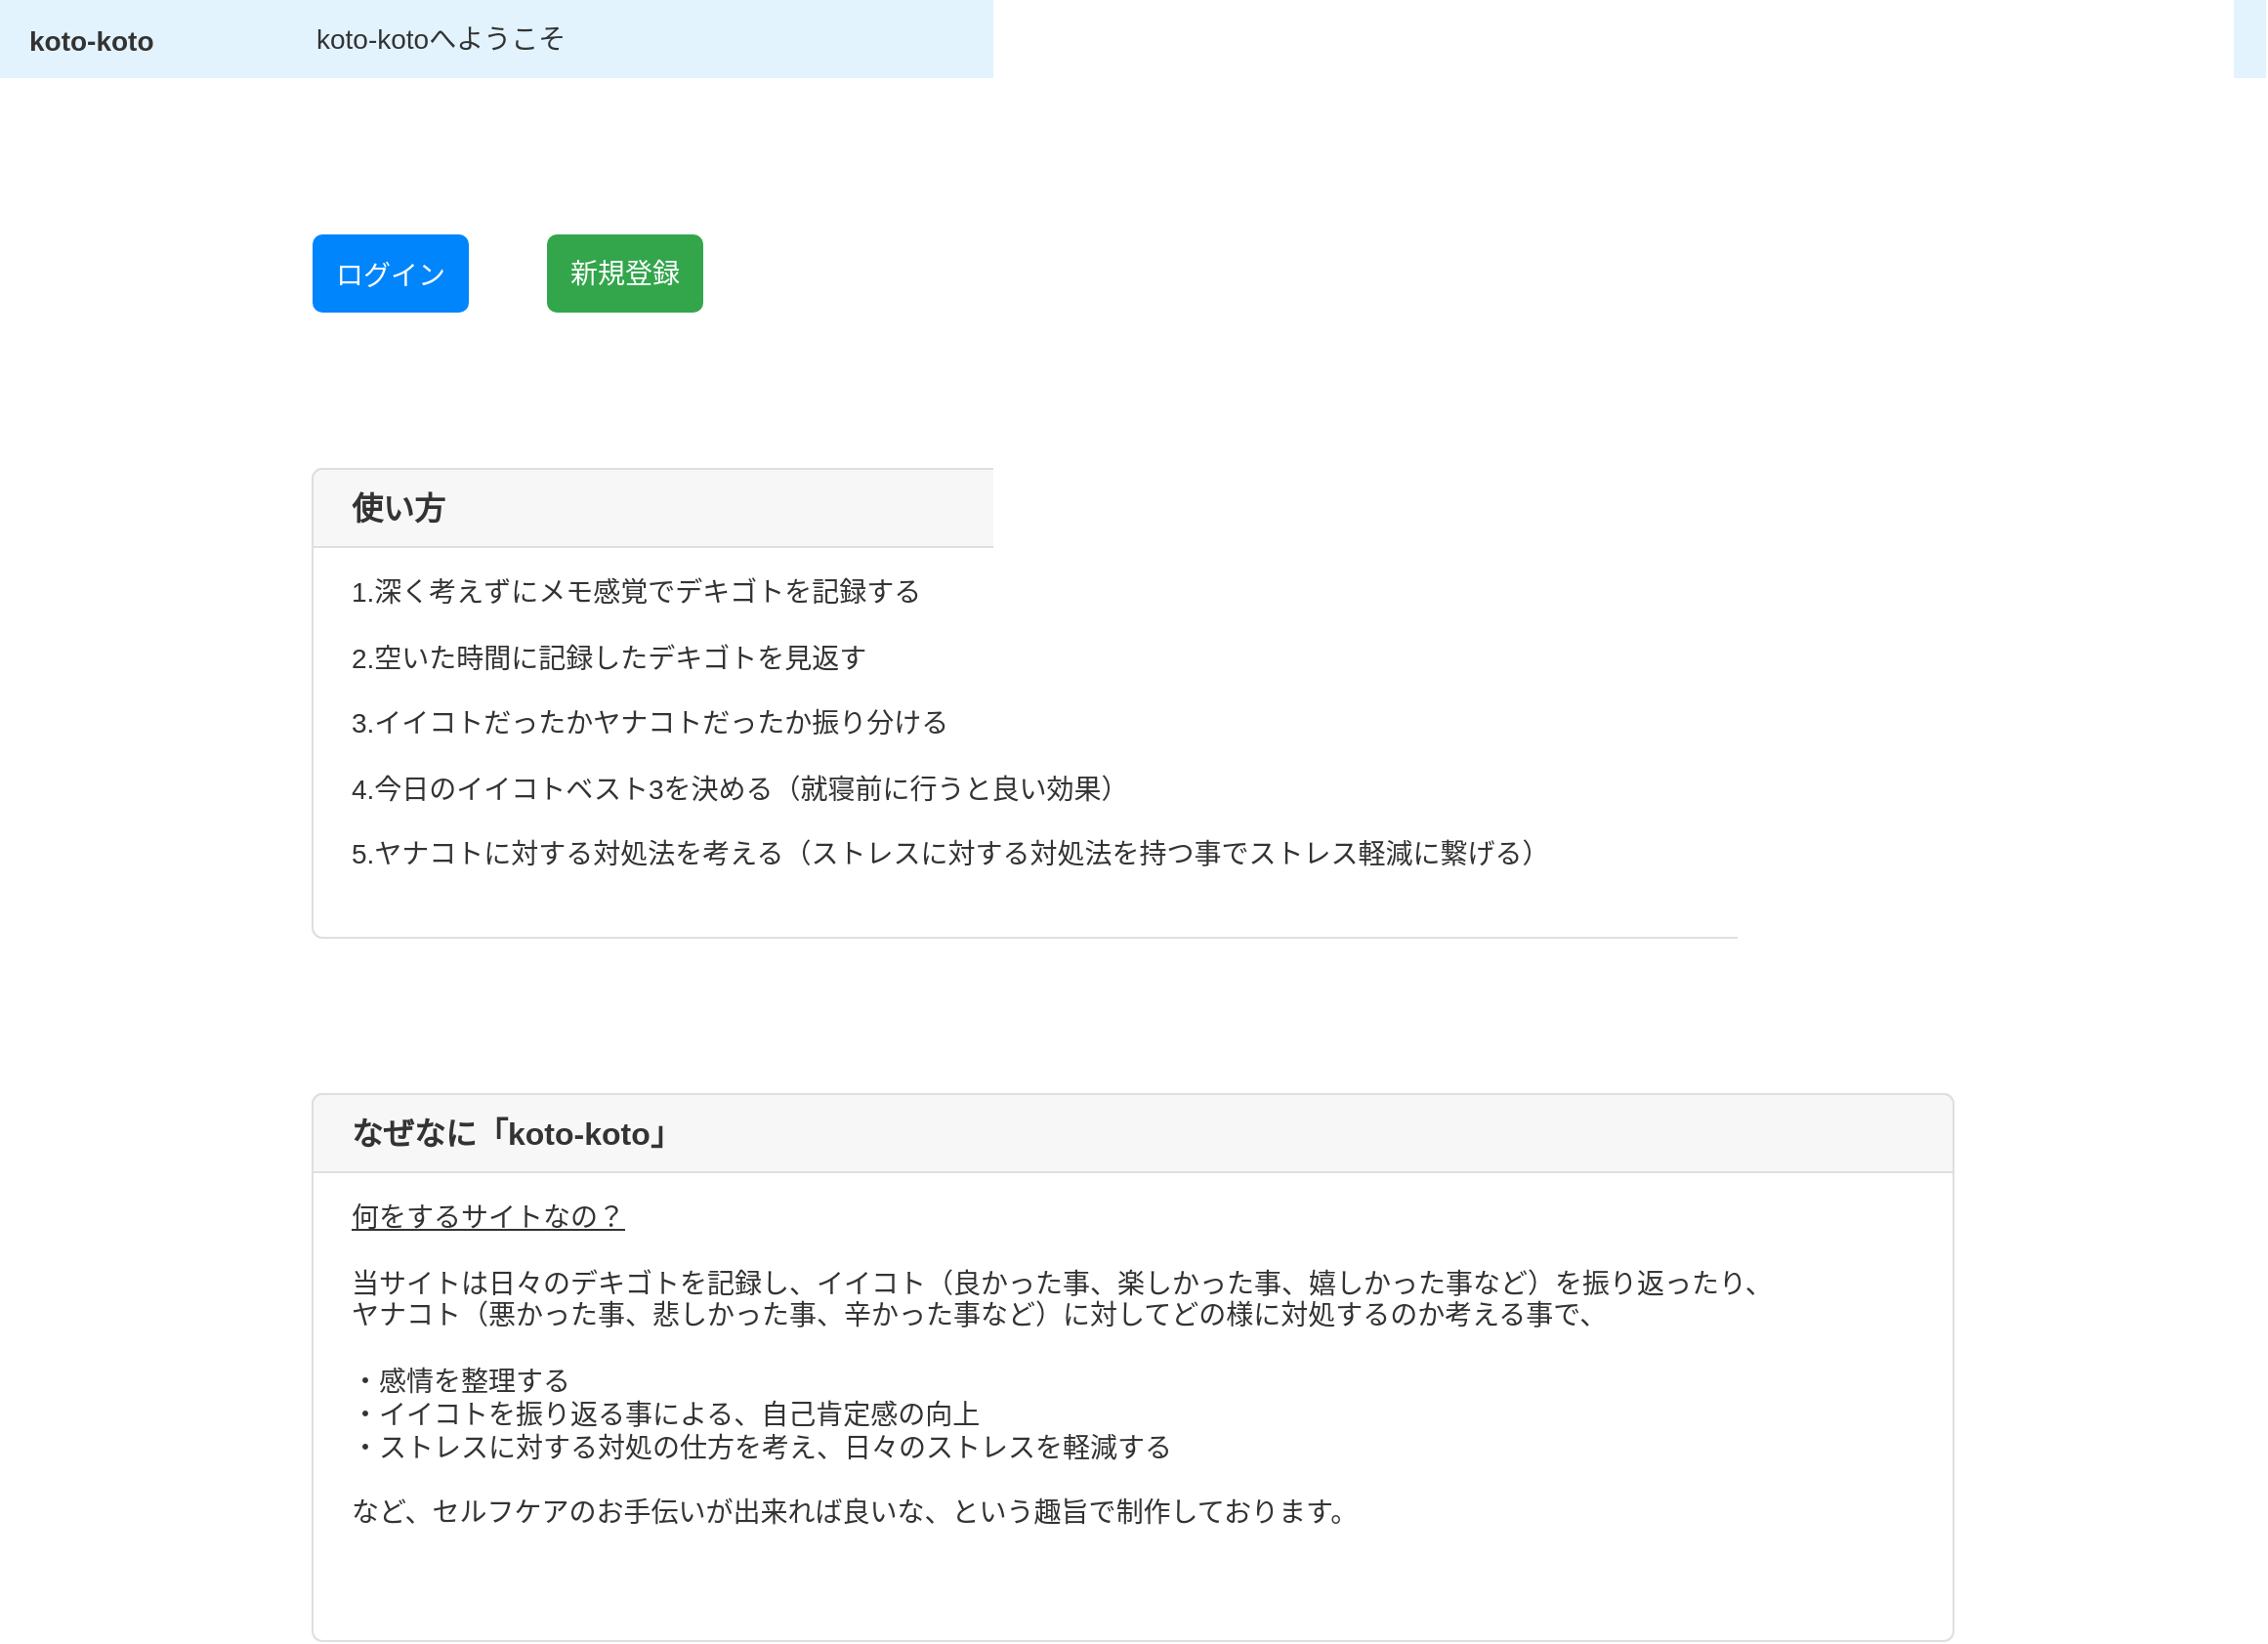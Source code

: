 <mxfile version="20.1.3" type="github" pages="10">
  <diagram name="トップページ" id="c9db0220-8083-56f3-ca83-edcdcd058819">
    <mxGraphModel dx="1095" dy="514" grid="1" gridSize="10" guides="1" tooltips="1" connect="1" arrows="1" fold="1" page="1" pageScale="1.5" pageWidth="826" pageHeight="1169" background="#ffffff" math="0" shadow="0">
      <root>
        <mxCell id="0" style=";html=1;" />
        <mxCell id="1" style=";html=1;" parent="0" />
        <mxCell id="rJyF9QKLtjS6cmy3aSJc-1" value="&lt;b style=&quot;font-size: 14px; text-align: center;&quot;&gt;&lt;font&gt;koto-koto&lt;/font&gt;&lt;/b&gt;" style="html=1;shadow=0;dashed=0;fillColor=#E3F3FD;strokeColor=none;fontSize=16;fontColor=#333333;align=left;spacing=15;" parent="1" vertex="1">
          <mxGeometry x="40" y="40" width="1160" height="40" as="geometry" />
        </mxCell>
        <mxCell id="QtQDZaMAaFggJSy-pFcF-1" value="&lt;font style=&quot;font-size: 14px;&quot;&gt;ログイン&lt;/font&gt;" style="html=1;shadow=0;dashed=0;shape=mxgraph.bootstrap.rrect;rSize=5;strokeColor=none;strokeWidth=1;fillColor=#0085FC;fontColor=#FFFFFF;whiteSpace=wrap;align=center;verticalAlign=middle;spacingLeft=0;fontStyle=0;fontSize=16;spacing=5;" parent="1" vertex="1">
          <mxGeometry x="200" y="160" width="80" height="40" as="geometry" />
        </mxCell>
        <mxCell id="QtQDZaMAaFggJSy-pFcF-3" value="新規登録" style="html=1;shadow=0;dashed=0;shape=mxgraph.bootstrap.rrect;rSize=5;strokeColor=none;strokeWidth=1;fillColor=#33A64C;fontColor=#FFFFFF;whiteSpace=wrap;align=center;verticalAlign=middle;spacingLeft=0;fontStyle=0;fontSize=14;spacing=5;" parent="1" vertex="1">
          <mxGeometry x="320" y="160" width="80" height="40" as="geometry" />
        </mxCell>
        <mxCell id="RRsH_RDsBPe5c-UcTWXt-1" value="koto-kotoへようこそ" style="html=1;shadow=0;dashed=0;fillColor=none;strokeColor=none;shape=mxgraph.bootstrap.rect;fontColor=#333333;whiteSpace=wrap;fontSize=14;align=left;" parent="1" vertex="1">
          <mxGeometry x="200" y="40" width="160" height="40" as="geometry" />
        </mxCell>
        <mxCell id="PeiIn9M8t8szSwq4ZLXM-5" value="" style="html=1;shadow=0;dashed=0;shape=mxgraph.bootstrap.rrect;rSize=5;strokeColor=#DFDFDF;html=1;whiteSpace=wrap;fillColor=#FFFFFF;fontColor=#333333;fontSize=16;" parent="1" vertex="1">
          <mxGeometry x="200" y="600" width="840" height="280" as="geometry" />
        </mxCell>
        <mxCell id="PeiIn9M8t8szSwq4ZLXM-6" value="なぜなに「koto-koto」" style="html=1;shadow=0;dashed=0;shape=mxgraph.bootstrap.topButton;strokeColor=inherit;fillColor=#F7F7F7;rSize=5;perimeter=none;whiteSpace=wrap;resizeWidth=1;align=left;spacing=20;fontSize=16;fontStyle=1;fontColor=#333333;" parent="PeiIn9M8t8szSwq4ZLXM-5" vertex="1">
          <mxGeometry width="840" height="40" relative="1" as="geometry" />
        </mxCell>
        <mxCell id="PeiIn9M8t8szSwq4ZLXM-7" value="&lt;font style=&quot;&quot;&gt;&lt;div style=&quot;&quot;&gt;&lt;span style=&quot;background-color: initial;&quot;&gt;&lt;u&gt;何をするサイトなの？&lt;/u&gt;&lt;/span&gt;&lt;/div&gt;&lt;div style=&quot;&quot;&gt;&lt;br&gt;&lt;/div&gt;&lt;div style=&quot;&quot;&gt;&lt;div&gt;&lt;span style=&quot;background-color: initial;&quot;&gt;当サイトは日々のデキゴトを記録し、イイコト（良かった事、楽しかった事、嬉しかった事など）を振り返ったり、&lt;/span&gt;&lt;/div&gt;&lt;div&gt;&lt;span style=&quot;background-color: initial;&quot;&gt;ヤナコト（悪かった事、悲しかった事、辛かった事など）に対してどの様に対処するのか考える事で、&lt;/span&gt;&lt;/div&gt;&lt;div&gt;&lt;span style=&quot;background-color: initial;&quot;&gt;&lt;br&gt;&lt;/span&gt;&lt;/div&gt;&lt;div&gt;・感情を整理する&lt;span style=&quot;background-color: initial;&quot;&gt;&lt;br&gt;&lt;/span&gt;&lt;/div&gt;&lt;div&gt;&lt;span style=&quot;background-color: initial;&quot;&gt;・イイコトを振り返る事による、自己肯定感の向上&lt;/span&gt;&lt;/div&gt;&lt;div&gt;&lt;span style=&quot;background-color: initial;&quot;&gt;・&lt;/span&gt;&lt;span style=&quot;background-color: initial;&quot;&gt;ストレスに対する対処の仕方を考え、日々のストレスを軽減する&lt;/span&gt;&lt;/div&gt;&lt;div&gt;&lt;span style=&quot;background-color: initial;&quot;&gt;&lt;br&gt;&lt;/span&gt;&lt;/div&gt;&lt;div&gt;&lt;span style=&quot;background-color: initial;&quot;&gt;など、セルフケアのお手伝いが出来れば良いな、という趣旨で&lt;/span&gt;&lt;span style=&quot;background-color: initial;&quot;&gt;制作しております。&lt;/span&gt;&lt;/div&gt;&lt;/div&gt;&lt;/font&gt;" style="perimeter=none;html=1;whiteSpace=wrap;fillColor=none;strokeColor=none;resizeWidth=1;verticalAlign=top;align=left;spacing=20;spacingTop=-10;fontSize=14;fontColor=#333333;" parent="PeiIn9M8t8szSwq4ZLXM-5" vertex="1">
          <mxGeometry width="840" height="240" relative="1" as="geometry">
            <mxPoint y="40" as="offset" />
          </mxGeometry>
        </mxCell>
        <mxCell id="PeiIn9M8t8szSwq4ZLXM-8" value="" style="html=1;shadow=0;dashed=0;shape=mxgraph.bootstrap.rrect;rSize=5;strokeColor=#DFDFDF;html=1;whiteSpace=wrap;fillColor=#FFFFFF;fontColor=#333333;fontSize=16;" parent="1" vertex="1">
          <mxGeometry x="200" y="280" width="840" height="240" as="geometry" />
        </mxCell>
        <mxCell id="PeiIn9M8t8szSwq4ZLXM-9" value="使い方" style="html=1;shadow=0;dashed=0;shape=mxgraph.bootstrap.topButton;strokeColor=inherit;fillColor=#F7F7F7;rSize=5;perimeter=none;whiteSpace=wrap;resizeWidth=1;align=left;spacing=20;fontSize=16;fontStyle=1;fontColor=#333333;" parent="PeiIn9M8t8szSwq4ZLXM-8" vertex="1">
          <mxGeometry width="840" height="40" relative="1" as="geometry" />
        </mxCell>
        <mxCell id="PeiIn9M8t8szSwq4ZLXM-10" value="&lt;font style=&quot;&quot;&gt;&lt;div style=&quot;&quot;&gt;1.深く考えずにメモ感覚でデキゴトを記録する&lt;/div&gt;&lt;div style=&quot;&quot;&gt;&lt;br&gt;&lt;/div&gt;&lt;div style=&quot;&quot;&gt;2.空いた時間に記録したデキゴトを見返す&lt;/div&gt;&lt;div style=&quot;&quot;&gt;&lt;br&gt;&lt;/div&gt;&lt;div style=&quot;&quot;&gt;3.イイコトだったかヤナコトだったか振り分ける&lt;/div&gt;&lt;div style=&quot;&quot;&gt;&lt;br&gt;&lt;/div&gt;&lt;div style=&quot;&quot;&gt;4.今日のイイコトベスト3を決める（就寝前に行うと良い効果）&lt;/div&gt;&lt;div style=&quot;&quot;&gt;&lt;br&gt;&lt;/div&gt;&lt;div style=&quot;&quot;&gt;5.ヤナコトに対する対処法を考える（ストレスに対する対処法を持つ事でストレス軽減に繋げる）&lt;/div&gt;&lt;/font&gt;" style="perimeter=none;html=1;whiteSpace=wrap;fillColor=none;strokeColor=none;resizeWidth=1;verticalAlign=top;align=left;spacing=20;spacingTop=-10;fontSize=14;fontColor=#333333;" parent="PeiIn9M8t8szSwq4ZLXM-8" vertex="1">
          <mxGeometry width="840" height="200" relative="1" as="geometry">
            <mxPoint y="40" as="offset" />
          </mxGeometry>
        </mxCell>
      </root>
    </mxGraphModel>
  </diagram>
  <diagram name="ログイン画面" id="IyIyz3bDHEMdQTdk86Bc">
    <mxGraphModel dx="1095" dy="514" grid="1" gridSize="10" guides="1" tooltips="1" connect="1" arrows="1" fold="1" page="1" pageScale="1.5" pageWidth="826" pageHeight="1169" background="#ffffff" math="0" shadow="0">
      <root>
        <mxCell id="3sdvHIgCzACQ9vRSst_c-0" style=";html=1;" />
        <mxCell id="3sdvHIgCzACQ9vRSst_c-1" style=";html=1;" parent="3sdvHIgCzACQ9vRSst_c-0" />
        <mxCell id="3sdvHIgCzACQ9vRSst_c-2" value="&lt;b style=&quot;font-size: 14px; text-align: center;&quot;&gt;koto-koto&lt;/b&gt;" style="html=1;shadow=0;dashed=0;fillColor=#E3F3FD;strokeColor=none;fontSize=16;fontColor=#333333;align=left;spacing=15;" parent="3sdvHIgCzACQ9vRSst_c-1" vertex="1">
          <mxGeometry x="40" y="40" width="1160" height="40" as="geometry" />
        </mxCell>
        <mxCell id="3sdvHIgCzACQ9vRSst_c-3" value="メールアドレス" style="fillColor=none;strokeColor=none;align=left;fontSize=14;fontColor=#333333;" parent="3sdvHIgCzACQ9vRSst_c-1" vertex="1">
          <mxGeometry x="200" y="161" width="120" height="40" as="geometry" />
        </mxCell>
        <mxCell id="3sdvHIgCzACQ9vRSst_c-4" value="mail_address" style="html=1;shadow=0;dashed=0;shape=mxgraph.bootstrap.rrect;rSize=5;fillColor=default;strokeColor=#333333;align=left;spacing=15;fontSize=14;fontColor=#6C767D;" parent="3sdvHIgCzACQ9vRSst_c-1" vertex="1">
          <mxGeometry width="400" height="40" relative="1" as="geometry">
            <mxPoint x="200" y="201" as="offset" />
          </mxGeometry>
        </mxCell>
        <mxCell id="3sdvHIgCzACQ9vRSst_c-7" value="パスワード" style="fillColor=none;strokeColor=none;align=left;fontSize=14;fontColor=#333333;" parent="3sdvHIgCzACQ9vRSst_c-1" vertex="1">
          <mxGeometry width="120" height="40" relative="1" as="geometry">
            <mxPoint x="200" y="281" as="offset" />
          </mxGeometry>
        </mxCell>
        <mxCell id="3sdvHIgCzACQ9vRSst_c-17" value="●●●●●" style="html=1;shadow=0;dashed=0;shape=mxgraph.bootstrap.rrect;rSize=5;fillColor=default;strokeColor=#333333;align=left;spacing=15;fontSize=14;fontColor=#6C767D;" parent="3sdvHIgCzACQ9vRSst_c-1" vertex="1">
          <mxGeometry width="400" height="40" relative="1" as="geometry">
            <mxPoint x="200" y="321" as="offset" />
          </mxGeometry>
        </mxCell>
        <mxCell id="3sdvHIgCzACQ9vRSst_c-32" value="&lt;font style=&quot;font-size: 12px;&quot;&gt;メールアドレスまたはパスワードが間違っています&lt;/font&gt;" style="html=1;shadow=0;dashed=0;shape=mxgraph.bootstrap.rrect;rSize=5;strokeColor=none;strokeWidth=1;fillColor=none;fontColor=#CC0000;whiteSpace=wrap;align=left;verticalAlign=middle;spacingLeft=10;fontSize=12;" parent="3sdvHIgCzACQ9vRSst_c-1" vertex="1">
          <mxGeometry x="200" y="480" width="400" height="40" as="geometry" />
        </mxCell>
        <mxCell id="3sdvHIgCzACQ9vRSst_c-34" value="ログインする" style="html=1;shadow=0;dashed=0;fillColor=none;strokeColor=none;shape=mxgraph.bootstrap.rect;fontColor=#333333;whiteSpace=wrap;fontSize=14;align=left;" parent="3sdvHIgCzACQ9vRSst_c-1" vertex="1">
          <mxGeometry x="200" y="40" width="120" height="40" as="geometry" />
        </mxCell>
        <mxCell id="3sdvHIgCzACQ9vRSst_c-35" value="&lt;span style=&quot;font-size: 14px;&quot;&gt;ログイン&lt;/span&gt;" style="html=1;shadow=0;dashed=0;shape=mxgraph.bootstrap.rrect;rSize=5;strokeColor=none;strokeWidth=1;fillColor=#0085FC;fontColor=#FFFFFF;whiteSpace=wrap;align=center;verticalAlign=middle;spacingLeft=0;fontStyle=0;fontSize=16;spacing=5;" parent="3sdvHIgCzACQ9vRSst_c-1" vertex="1">
          <mxGeometry x="200" y="440" width="80" height="40" as="geometry" />
        </mxCell>
        <mxCell id="3sdvHIgCzACQ9vRSst_c-36" value="キャンセル" style="html=1;shadow=0;dashed=0;shape=mxgraph.bootstrap.rrect;rSize=5;strokeColor=#CC0000;strokeWidth=1;fillColor=default;fontColor=#CC0000;whiteSpace=wrap;align=center;verticalAlign=middle;spacingLeft=0;fontStyle=0;fontSize=14;spacing=5;" parent="3sdvHIgCzACQ9vRSst_c-1" vertex="1">
          <mxGeometry x="320" y="440" width="80" height="40" as="geometry" />
        </mxCell>
        <mxCell id="e3qdbyPWI8jGHpwwd9aW-0" value="説明レイヤー" parent="3sdvHIgCzACQ9vRSst_c-0" />
        <mxCell id="aONFyOKtmZp9idS8E-49-0" value="" style="ellipse;whiteSpace=wrap;html=1;aspect=fixed;rounded=0;shadow=0;fillColor=#dae8fc;strokeColor=#6c8ebf;opacity=50;" vertex="1" parent="e3qdbyPWI8jGHpwwd9aW-0">
          <mxGeometry x="190" y="420" width="100" height="80" as="geometry" />
        </mxCell>
        <mxCell id="aONFyOKtmZp9idS8E-49-1" value="ログイン後は&lt;br&gt;デキゴト記録画面へ遷移" style="rounded=0;whiteSpace=wrap;html=1;shadow=0;fillColor=#dae8fc;opacity=50;strokeColor=#6c8ebf;" vertex="1" parent="e3qdbyPWI8jGHpwwd9aW-0">
          <mxGeometry x="260" y="570" width="210" height="60" as="geometry" />
        </mxCell>
        <mxCell id="aONFyOKtmZp9idS8E-49-2" value="" style="endArrow=classic;html=1;rounded=0;fontSize=14;entryX=0.5;entryY=1;entryDx=0;entryDy=0;exitX=0;exitY=0.5;exitDx=0;exitDy=0;" edge="1" parent="e3qdbyPWI8jGHpwwd9aW-0" source="aONFyOKtmZp9idS8E-49-1" target="aONFyOKtmZp9idS8E-49-0">
          <mxGeometry width="50" height="50" relative="1" as="geometry">
            <mxPoint x="460" y="480" as="sourcePoint" />
            <mxPoint x="380" y="390" as="targetPoint" />
          </mxGeometry>
        </mxCell>
      </root>
    </mxGraphModel>
  </diagram>
  <diagram name="新規登録画面" id="tGjgozocICuwaAWNoyD8">
    <mxGraphModel dx="942" dy="588" grid="1" gridSize="10" guides="1" tooltips="1" connect="1" arrows="1" fold="1" page="1" pageScale="1.5" pageWidth="826" pageHeight="1169" background="#ffffff" math="0" shadow="0">
      <root>
        <mxCell id="QNJgambJxZK-blFfVYaC-0" style=";html=1;" />
        <mxCell id="QNJgambJxZK-blFfVYaC-1" style=";html=1;" parent="QNJgambJxZK-blFfVYaC-0" />
        <mxCell id="QNJgambJxZK-blFfVYaC-2" value="&lt;b style=&quot;font-size: 14px; text-align: center;&quot;&gt;koto-koto&lt;/b&gt;" style="html=1;shadow=0;dashed=0;fillColor=#E3F3FD;strokeColor=none;fontSize=16;fontColor=#333333;align=left;spacing=15;" parent="QNJgambJxZK-blFfVYaC-1" vertex="1">
          <mxGeometry x="40" y="40" width="1160" height="40" as="geometry" />
        </mxCell>
        <mxCell id="e4q5WFng2xYaYyG88sgV-1" value="ユーザ名" style="fillColor=none;strokeColor=none;align=left;fontSize=14;fontColor=#333333;" parent="QNJgambJxZK-blFfVYaC-1" vertex="1">
          <mxGeometry x="200" y="161" width="120" height="40" as="geometry" />
        </mxCell>
        <mxCell id="e4q5WFng2xYaYyG88sgV-2" value="他ユーザと重複可" style="html=1;shadow=0;dashed=0;shape=mxgraph.bootstrap.rrect;rSize=5;fillColor=none;strokeColor=#333333;align=left;spacing=15;fontSize=14;fontColor=#6C767D;" parent="QNJgambJxZK-blFfVYaC-1" vertex="1">
          <mxGeometry width="400" height="40" relative="1" as="geometry">
            <mxPoint x="200" y="201" as="offset" />
          </mxGeometry>
        </mxCell>
        <mxCell id="e4q5WFng2xYaYyG88sgV-3" value="姓" style="fillColor=none;strokeColor=none;align=left;fontSize=14;fontColor=#333333;" parent="QNJgambJxZK-blFfVYaC-1" vertex="1">
          <mxGeometry width="120" height="40" relative="1" as="geometry">
            <mxPoint x="200" y="281" as="offset" />
          </mxGeometry>
        </mxCell>
        <mxCell id="7Tp7aIKMf6NVv5KR2fMs-2" value="メールアドレス" style="fillColor=none;strokeColor=none;align=left;fontSize=14;fontColor=#333333;" parent="QNJgambJxZK-blFfVYaC-1" vertex="1">
          <mxGeometry width="120" height="40" relative="1" as="geometry">
            <mxPoint x="200" y="521" as="offset" />
          </mxGeometry>
        </mxCell>
        <mxCell id="7Tp7aIKMf6NVv5KR2fMs-10" value="パスワード" style="fillColor=none;strokeColor=none;align=left;fontSize=14;fontColor=#333333;" parent="QNJgambJxZK-blFfVYaC-1" vertex="1">
          <mxGeometry width="120" height="40" relative="1" as="geometry">
            <mxPoint x="200" y="641" as="offset" />
          </mxGeometry>
        </mxCell>
        <mxCell id="nwxL6eQHJva5QlTiTbrr-0" value="年" style="fillColor=none;strokeColor=none;align=left;fontSize=14;fontColor=#333333;" parent="QNJgambJxZK-blFfVYaC-1" vertex="1">
          <mxGeometry width="40" height="40" relative="1" as="geometry">
            <mxPoint x="300" y="441" as="offset" />
          </mxGeometry>
        </mxCell>
        <mxCell id="nwxL6eQHJva5QlTiTbrr-1" value="月" style="fillColor=none;strokeColor=none;align=left;fontSize=14;fontColor=#333333;" parent="QNJgambJxZK-blFfVYaC-1" vertex="1">
          <mxGeometry width="40" height="40" relative="1" as="geometry">
            <mxPoint x="460" y="441" as="offset" />
          </mxGeometry>
        </mxCell>
        <mxCell id="nwxL6eQHJva5QlTiTbrr-2" value="日" style="fillColor=none;strokeColor=none;align=left;fontSize=14;fontColor=#333333;" parent="QNJgambJxZK-blFfVYaC-1" vertex="1">
          <mxGeometry width="40" height="40" relative="1" as="geometry">
            <mxPoint x="620" y="441" as="offset" />
          </mxGeometry>
        </mxCell>
        <mxCell id="MRcVbWUbmgSigdmO5FLN-3" value="生年月日" style="fillColor=none;strokeColor=none;align=left;fontSize=14;fontColor=#333333;" parent="QNJgambJxZK-blFfVYaC-1" vertex="1">
          <mxGeometry width="120" height="40" relative="1" as="geometry">
            <mxPoint x="200" y="401" as="offset" />
          </mxGeometry>
        </mxCell>
        <mxCell id="MRcVbWUbmgSigdmO5FLN-2" value="名" style="fillColor=none;strokeColor=none;align=left;fontSize=14;fontColor=#333333;" parent="QNJgambJxZK-blFfVYaC-1" vertex="1">
          <mxGeometry width="120" height="40" relative="1" as="geometry">
            <mxPoint x="640" y="281" as="offset" />
          </mxGeometry>
        </mxCell>
        <mxCell id="7Tp7aIKMf6NVv5KR2fMs-3" value="メールアドレス(再確認)" style="fillColor=none;strokeColor=none;align=left;fontSize=14;fontColor=#333333;" parent="QNJgambJxZK-blFfVYaC-1" vertex="1">
          <mxGeometry width="200" height="40" relative="1" as="geometry">
            <mxPoint x="640" y="521" as="offset" />
          </mxGeometry>
        </mxCell>
        <mxCell id="7Tp7aIKMf6NVv5KR2fMs-9" value="パスワード(再確認)" style="fillColor=none;strokeColor=none;align=left;fontSize=14;fontColor=#333333;" parent="QNJgambJxZK-blFfVYaC-1" vertex="1">
          <mxGeometry width="200" height="40" relative="1" as="geometry">
            <mxPoint x="640" y="641" as="offset" />
          </mxGeometry>
        </mxCell>
        <mxCell id="e4q5WFng2xYaYyG88sgV-4" value="family_name" style="html=1;shadow=0;dashed=0;shape=mxgraph.bootstrap.rrect;rSize=5;fillColor=none;strokeColor=#333333;align=left;spacing=15;fontSize=14;fontColor=#6C767D;" parent="QNJgambJxZK-blFfVYaC-1" vertex="1">
          <mxGeometry width="400" height="40" relative="1" as="geometry">
            <mxPoint x="200" y="321" as="offset" />
          </mxGeometry>
        </mxCell>
        <mxCell id="7Tp7aIKMf6NVv5KR2fMs-4" value="example@address.com" style="html=1;shadow=0;dashed=0;shape=mxgraph.bootstrap.rrect;rSize=5;fillColor=none;strokeColor=#333333;align=left;spacing=15;fontSize=14;fontColor=#6C767D;" parent="QNJgambJxZK-blFfVYaC-1" vertex="1">
          <mxGeometry width="400" height="40" relative="1" as="geometry">
            <mxPoint x="200" y="561" as="offset" />
          </mxGeometry>
        </mxCell>
        <mxCell id="7Tp7aIKMf6NVv5KR2fMs-7" value="●●●●●" style="html=1;shadow=0;dashed=0;shape=mxgraph.bootstrap.rrect;rSize=5;fillColor=default;strokeColor=#333333;align=left;spacing=15;fontSize=14;fontColor=#6C767D;" parent="QNJgambJxZK-blFfVYaC-1" vertex="1">
          <mxGeometry width="400" height="40" relative="1" as="geometry">
            <mxPoint x="200" y="681" as="offset" />
          </mxGeometry>
        </mxCell>
        <mxCell id="MRcVbWUbmgSigdmO5FLN-1" value="first_name" style="html=1;shadow=0;dashed=0;shape=mxgraph.bootstrap.rrect;rSize=5;fillColor=none;strokeColor=#333333;align=left;spacing=15;fontSize=14;fontColor=#6C767D;" parent="QNJgambJxZK-blFfVYaC-1" vertex="1">
          <mxGeometry width="400" height="40" relative="1" as="geometry">
            <mxPoint x="640" y="321" as="offset" />
          </mxGeometry>
        </mxCell>
        <mxCell id="7Tp7aIKMf6NVv5KR2fMs-5" value="" style="html=1;shadow=0;dashed=0;shape=mxgraph.bootstrap.rrect;rSize=5;fillColor=none;strokeColor=#333333;align=left;spacing=15;fontSize=14;fontColor=#6C767D;" parent="QNJgambJxZK-blFfVYaC-1" vertex="1">
          <mxGeometry width="400" height="40" relative="1" as="geometry">
            <mxPoint x="640" y="561" as="offset" />
          </mxGeometry>
        </mxCell>
        <mxCell id="7Tp7aIKMf6NVv5KR2fMs-8" value="" style="html=1;shadow=0;dashed=0;shape=mxgraph.bootstrap.rrect;rSize=5;fillColor=none;strokeColor=#333333;align=left;spacing=15;fontSize=14;fontColor=#6C767D;" parent="QNJgambJxZK-blFfVYaC-1" vertex="1">
          <mxGeometry width="400" height="40" relative="1" as="geometry">
            <mxPoint x="640" y="681" as="offset" />
          </mxGeometry>
        </mxCell>
        <mxCell id="LUeECAOyYp8_hJvo2f58-0" value="2022" style="html=1;shadow=0;dashed=0;shape=mxgraph.bootstrap.rrect;rSize=5;strokeWidth=1;fillColor=default;whiteSpace=wrap;align=left;verticalAlign=middle;fontStyle=0;fontSize=14;spacingLeft=10;strokeColor=#333333;fontColor=#999999;" parent="QNJgambJxZK-blFfVYaC-1" vertex="1">
          <mxGeometry x="200" y="440" width="80" height="40" as="geometry" />
        </mxCell>
        <mxCell id="LUeECAOyYp8_hJvo2f58-1" value="" style="shape=triangle;direction=south;fillColor=#333333;strokeColor=none;perimeter=none;fontSize=12;" parent="LUeECAOyYp8_hJvo2f58-0" vertex="1">
          <mxGeometry x="1" y="0.5" width="10" height="5" relative="1" as="geometry">
            <mxPoint x="-17" y="-2.5" as="offset" />
          </mxGeometry>
        </mxCell>
        <mxCell id="LUeECAOyYp8_hJvo2f58-2" value="07" style="html=1;shadow=0;dashed=0;shape=mxgraph.bootstrap.rrect;rSize=5;strokeWidth=1;fillColor=default;whiteSpace=wrap;align=left;verticalAlign=middle;fontStyle=0;fontSize=14;spacingLeft=10;strokeColor=#333333;fontColor=#999999;" parent="QNJgambJxZK-blFfVYaC-1" vertex="1">
          <mxGeometry x="360" y="440" width="80" height="40" as="geometry" />
        </mxCell>
        <mxCell id="LUeECAOyYp8_hJvo2f58-3" value="" style="shape=triangle;direction=south;fillColor=#333333;strokeColor=none;perimeter=none;fontSize=12;" parent="LUeECAOyYp8_hJvo2f58-2" vertex="1">
          <mxGeometry x="1" y="0.5" width="10" height="5" relative="1" as="geometry">
            <mxPoint x="-17" y="-2.5" as="offset" />
          </mxGeometry>
        </mxCell>
        <mxCell id="LUeECAOyYp8_hJvo2f58-4" value="01" style="html=1;shadow=0;dashed=0;shape=mxgraph.bootstrap.rrect;rSize=5;strokeWidth=1;fillColor=default;whiteSpace=wrap;align=left;verticalAlign=middle;fontStyle=0;fontSize=14;spacingLeft=10;strokeColor=#333333;fontColor=#999999;" parent="QNJgambJxZK-blFfVYaC-1" vertex="1">
          <mxGeometry x="520" y="440" width="80" height="40" as="geometry" />
        </mxCell>
        <mxCell id="LUeECAOyYp8_hJvo2f58-5" value="" style="shape=triangle;direction=south;fillColor=#333333;strokeColor=none;perimeter=none;fontSize=12;" parent="LUeECAOyYp8_hJvo2f58-4" vertex="1">
          <mxGeometry x="1" y="0.5" width="10" height="5" relative="1" as="geometry">
            <mxPoint x="-17" y="-2.5" as="offset" />
          </mxGeometry>
        </mxCell>
        <mxCell id="7Tp7aIKMf6NVv5KR2fMs-12" value="&lt;font&gt;既に使用されています&lt;/font&gt;" style="html=1;shadow=0;dashed=0;shape=mxgraph.bootstrap.rrect;rSize=5;strokeColor=none;strokeWidth=1;fillColor=none;fontColor=#CC0000;whiteSpace=wrap;align=left;verticalAlign=middle;spacingLeft=10;" parent="QNJgambJxZK-blFfVYaC-1" vertex="1">
          <mxGeometry x="200" y="600" width="400" height="40" as="geometry" />
        </mxCell>
        <mxCell id="7Tp7aIKMf6NVv5KR2fMs-14" value="&lt;font style=&quot;font-size: 12px;&quot;&gt;パスワードは英数字8文字以上でご設定ください&lt;/font&gt;" style="html=1;shadow=0;dashed=0;shape=mxgraph.bootstrap.rrect;rSize=5;strokeColor=none;strokeWidth=1;fillColor=none;fontColor=#CC0000;whiteSpace=wrap;align=left;verticalAlign=middle;spacingLeft=10;fontSize=12;" parent="QNJgambJxZK-blFfVYaC-1" vertex="1">
          <mxGeometry x="200" y="720" width="400" height="40" as="geometry" />
        </mxCell>
        <mxCell id="8A-PY42UOIVcaa8z4Ea7-0" value="新規登録" style="html=1;shadow=0;dashed=0;fillColor=none;strokeColor=none;shape=mxgraph.bootstrap.rect;fontColor=#000000;whiteSpace=wrap;fontSize=14;align=left;fontStyle=0" parent="QNJgambJxZK-blFfVYaC-1" vertex="1">
          <mxGeometry x="200" y="40" width="120" height="40" as="geometry" />
        </mxCell>
        <mxCell id="-dD19zKtIyqXp-wwG3C1-2" value="&lt;font style=&quot;font-size: 14px;&quot;&gt;登録&lt;/font&gt;" style="html=1;shadow=0;dashed=0;shape=mxgraph.bootstrap.rrect;rSize=5;strokeColor=none;strokeWidth=1;fillColor=#33A64C;fontColor=#FFFFFF;whiteSpace=wrap;align=center;verticalAlign=middle;spacingLeft=0;fontStyle=0;fontSize=16;spacing=5;" parent="QNJgambJxZK-blFfVYaC-1" vertex="1">
          <mxGeometry x="200" y="800" width="80" height="40" as="geometry" />
        </mxCell>
        <mxCell id="-dD19zKtIyqXp-wwG3C1-3" value="キャンセル" style="html=1;shadow=0;dashed=0;shape=mxgraph.bootstrap.rrect;rSize=5;strokeColor=#CC0000;strokeWidth=1;fillColor=default;fontColor=#CC0000;whiteSpace=wrap;align=center;verticalAlign=middle;spacingLeft=0;fontStyle=0;fontSize=14;spacing=5;" parent="QNJgambJxZK-blFfVYaC-1" vertex="1">
          <mxGeometry x="320" y="800" width="80" height="40" as="geometry" />
        </mxCell>
        <mxCell id="UcZ7PKZlXk6ywY_NJk6M-0" value="他ユーザと重複可" style="html=1;shadow=0;dashed=0;shape=mxgraph.bootstrap.rrect;rSize=5;fillColor=default;strokeColor=#333333;align=left;spacing=15;fontSize=14;fontColor=#6C767D;" parent="QNJgambJxZK-blFfVYaC-1" vertex="1">
          <mxGeometry width="400" height="40" relative="1" as="geometry">
            <mxPoint x="200" y="201" as="offset" />
          </mxGeometry>
        </mxCell>
        <mxCell id="UcZ7PKZlXk6ywY_NJk6M-1" value="first_name" style="html=1;shadow=0;dashed=0;shape=mxgraph.bootstrap.rrect;rSize=5;fillColor=default;strokeColor=#333333;align=left;spacing=15;fontSize=14;fontColor=#6C767D;" parent="QNJgambJxZK-blFfVYaC-1" vertex="1">
          <mxGeometry width="400" height="40" relative="1" as="geometry">
            <mxPoint x="640" y="321" as="offset" />
          </mxGeometry>
        </mxCell>
        <mxCell id="UcZ7PKZlXk6ywY_NJk6M-2" value="family_name" style="html=1;shadow=0;dashed=0;shape=mxgraph.bootstrap.rrect;rSize=5;fillColor=default;strokeColor=#333333;align=left;spacing=15;fontSize=14;fontColor=#6C767D;" parent="QNJgambJxZK-blFfVYaC-1" vertex="1">
          <mxGeometry width="400" height="40" relative="1" as="geometry">
            <mxPoint x="200" y="321" as="offset" />
          </mxGeometry>
        </mxCell>
        <mxCell id="UcZ7PKZlXk6ywY_NJk6M-3" value="example@address.com" style="html=1;shadow=0;dashed=0;shape=mxgraph.bootstrap.rrect;rSize=5;fillColor=default;strokeColor=#333333;align=left;spacing=15;fontSize=14;fontColor=#6C767D;" parent="QNJgambJxZK-blFfVYaC-1" vertex="1">
          <mxGeometry width="400" height="40" relative="1" as="geometry">
            <mxPoint x="200" y="561" as="offset" />
          </mxGeometry>
        </mxCell>
        <mxCell id="UcZ7PKZlXk6ywY_NJk6M-4" value="" style="html=1;shadow=0;dashed=0;shape=mxgraph.bootstrap.rrect;rSize=5;fillColor=default;strokeColor=#333333;align=left;spacing=15;fontSize=14;fontColor=#6C767D;" parent="QNJgambJxZK-blFfVYaC-1" vertex="1">
          <mxGeometry width="400" height="40" relative="1" as="geometry">
            <mxPoint x="640" y="561" as="offset" />
          </mxGeometry>
        </mxCell>
        <mxCell id="UcZ7PKZlXk6ywY_NJk6M-5" value="" style="html=1;shadow=0;dashed=0;shape=mxgraph.bootstrap.rrect;rSize=5;fillColor=default;strokeColor=#333333;align=left;spacing=15;fontSize=14;fontColor=#6C767D;" parent="QNJgambJxZK-blFfVYaC-1" vertex="1">
          <mxGeometry width="400" height="40" relative="1" as="geometry">
            <mxPoint x="640" y="681" as="offset" />
          </mxGeometry>
        </mxCell>
        <mxCell id="xq842x80r9bH-qvj9pIo-0" value="プルダウンメニュー" parent="QNJgambJxZK-blFfVYaC-0" />
        <mxCell id="LUeECAOyYp8_hJvo2f58-6" value="" style="html=1;shadow=0;dashed=0;shape=mxgraph.bootstrap.rrect;rSize=5;fillColor=#ffffff;strokeColor=#333333;fontSize=12;" parent="xq842x80r9bH-qvj9pIo-0" vertex="1">
          <mxGeometry x="200" y="483" width="170" height="110" as="geometry" />
        </mxCell>
        <mxCell id="LUeECAOyYp8_hJvo2f58-7" value="2022" style="fillColor=none;strokeColor=none;align=left;spacing=20;fontSize=14;fontColor=#333333;" parent="LUeECAOyYp8_hJvo2f58-6" vertex="1">
          <mxGeometry width="170" height="30" relative="1" as="geometry">
            <mxPoint y="10" as="offset" />
          </mxGeometry>
        </mxCell>
        <mxCell id="LUeECAOyYp8_hJvo2f58-8" value="2021" style="fillColor=none;strokeColor=none;align=left;spacing=20;fontSize=14;fontColor=#333333;" parent="LUeECAOyYp8_hJvo2f58-6" vertex="1">
          <mxGeometry width="170" height="30" relative="1" as="geometry">
            <mxPoint y="40" as="offset" />
          </mxGeometry>
        </mxCell>
        <mxCell id="LUeECAOyYp8_hJvo2f58-9" value="2020" style="fillColor=none;strokeColor=none;align=left;spacing=20;fontSize=14;fontColor=#333333;" parent="LUeECAOyYp8_hJvo2f58-6" vertex="1">
          <mxGeometry width="170" height="30" relative="1" as="geometry">
            <mxPoint y="70" as="offset" />
          </mxGeometry>
        </mxCell>
      </root>
    </mxGraphModel>
  </diagram>
  <diagram name="デキゴト記録画面" id="VTI0qsTmsYr-QPDh5fVm">
    <mxGraphModel dx="1288" dy="605" grid="1" gridSize="10" guides="1" tooltips="1" connect="1" arrows="1" fold="1" page="1" pageScale="1.5" pageWidth="826" pageHeight="1169" background="#ffffff" math="0" shadow="0">
      <root>
        <mxCell id="UqwuPy2NaGpcHP0cw01l-0" style=";html=1;" />
        <mxCell id="UqwuPy2NaGpcHP0cw01l-1" style=";html=1;" parent="UqwuPy2NaGpcHP0cw01l-0" />
        <mxCell id="UqwuPy2NaGpcHP0cw01l-2" value="&lt;b style=&quot;font-size: 14px; text-align: center;&quot;&gt;koto-koto&lt;/b&gt;" style="html=1;shadow=0;dashed=0;fillColor=#E3F3FD;strokeColor=none;fontSize=16;fontColor=#333333;align=left;spacing=15;" vertex="1" parent="UqwuPy2NaGpcHP0cw01l-1">
          <mxGeometry x="40" y="40" width="1160" height="40" as="geometry" />
        </mxCell>
        <mxCell id="UqwuPy2NaGpcHP0cw01l-30" value="&lt;font style=&quot;font-size: 14px;&quot;&gt;登録&lt;/font&gt;" style="html=1;shadow=0;dashed=0;shape=mxgraph.bootstrap.rrect;rSize=5;strokeColor=none;strokeWidth=1;fillColor=#33A64C;fontColor=#FFFFFF;whiteSpace=wrap;align=center;verticalAlign=middle;spacingLeft=0;fontStyle=0;fontSize=16;spacing=5;" vertex="1" parent="UqwuPy2NaGpcHP0cw01l-1">
          <mxGeometry x="200" y="800" width="80" height="40" as="geometry" />
        </mxCell>
        <mxCell id="UqwuPy2NaGpcHP0cw01l-31" value="キャンセル" style="html=1;shadow=0;dashed=0;shape=mxgraph.bootstrap.rrect;rSize=5;strokeColor=#CC0000;strokeWidth=1;fillColor=default;fontColor=#CC0000;whiteSpace=wrap;align=center;verticalAlign=middle;spacingLeft=0;fontStyle=0;fontSize=14;spacing=5;" vertex="1" parent="UqwuPy2NaGpcHP0cw01l-1">
          <mxGeometry x="320" y="800" width="80" height="40" as="geometry" />
        </mxCell>
        <mxCell id="OwN_dGHJvZ3MUeMP-o0v-0" value="デキゴトを記録する" style="html=1;shadow=0;dashed=0;shape=mxgraph.bootstrap.rrect;rSize=5;strokeColor=#10739E;strokeWidth=1;fillColor=#B1DDF0;fontColor=#333333;whiteSpace=wrap;align=left;verticalAlign=middle;fontStyle=0;fontSize=14;spacingLeft=10;" vertex="1" parent="UqwuPy2NaGpcHP0cw01l-1">
          <mxGeometry x="200" y="40" width="240" height="40" as="geometry" />
        </mxCell>
        <mxCell id="OwN_dGHJvZ3MUeMP-o0v-1" value="" style="shape=triangle;direction=south;fillColor=#333333;strokeColor=none;perimeter=none;fontColor=#333333;" vertex="1" parent="OwN_dGHJvZ3MUeMP-o0v-0">
          <mxGeometry x="1" y="0.5" width="10" height="5" relative="1" as="geometry">
            <mxPoint x="-17" y="-2.5" as="offset" />
          </mxGeometry>
        </mxCell>
        <mxCell id="sBEk9kJD3vl6Oy1gtxQq-0" value="&lt;span style=&quot;font-size: 24px;&quot;&gt;2022/07/21&lt;br&gt;&lt;/span&gt;" style="text;html=1;strokeColor=none;fillColor=none;align=left;verticalAlign=middle;whiteSpace=wrap;rounded=0;fontColor=default;" vertex="1" parent="UqwuPy2NaGpcHP0cw01l-1">
          <mxGeometry x="200" y="160" width="160" height="40" as="geometry" />
        </mxCell>
        <mxCell id="sBEk9kJD3vl6Oy1gtxQq-2" value="&lt;font color=&quot;#999999&quot;&gt;デキゴトを入力してください&lt;/font&gt;" style="text;html=1;align=left;verticalAlign=middle;whiteSpace=wrap;rounded=1;strokeColor=default;fillColor=default;" vertex="1" parent="UqwuPy2NaGpcHP0cw01l-1">
          <mxGeometry x="320" y="240" width="720" height="80" as="geometry" />
        </mxCell>
        <mxCell id="sBEk9kJD3vl6Oy1gtxQq-3" value="登録" style="html=1;shadow=0;dashed=0;shape=mxgraph.bootstrap.rrect;rSize=5;strokeColor=none;strokeWidth=1;fillColor=#0085FC;fontColor=#FFFFFF;whiteSpace=wrap;align=center;verticalAlign=middle;spacingLeft=0;fontStyle=0;fontSize=16;spacing=5;" vertex="1" parent="UqwuPy2NaGpcHP0cw01l-1">
          <mxGeometry x="320" y="400" width="80" height="40" as="geometry" />
        </mxCell>
        <mxCell id="sBEk9kJD3vl6Oy1gtxQq-4" value="キャンセル" style="html=1;shadow=0;dashed=0;shape=mxgraph.bootstrap.rrect;rSize=5;strokeColor=#DB2843;strokeWidth=1;fillColor=none;fontColor=#DB2843;whiteSpace=wrap;align=center;verticalAlign=middle;spacingLeft=0;fontStyle=0;fontSize=14;spacing=5;" vertex="1" parent="UqwuPy2NaGpcHP0cw01l-1">
          <mxGeometry x="440" y="400" width="80" height="40" as="geometry" />
        </mxCell>
        <mxCell id="n5M_WbyqCrM8WfLkTEMD-0" value="&lt;font&gt;デキゴトは200文字以内で記録してください&lt;/font&gt;" style="html=1;shadow=0;dashed=0;shape=mxgraph.bootstrap.rrect;rSize=5;strokeColor=none;strokeWidth=1;fillColor=none;fontColor=#CC0000;whiteSpace=wrap;align=left;verticalAlign=middle;spacingLeft=10;" vertex="1" parent="UqwuPy2NaGpcHP0cw01l-1">
          <mxGeometry x="320" y="320" width="400" height="40" as="geometry" />
        </mxCell>
        <mxCell id="yga67PLaeTPeIzXKTitQ-1" value="デキゴト" style="fillColor=none;strokeColor=none;align=left;fontSize=14;fontColor=#333333;" vertex="1" parent="UqwuPy2NaGpcHP0cw01l-1">
          <mxGeometry x="320" y="201" width="120" height="40" as="geometry" />
        </mxCell>
        <mxCell id="2mDe2gi6P786eqeRjuzi-1" value="$user_name" style="html=1;shadow=0;dashed=0;fillColor=none;strokeColor=none;shape=mxgraph.bootstrap.rect;fontColor=#000000;whiteSpace=wrap;fontSize=14;" vertex="1" parent="UqwuPy2NaGpcHP0cw01l-1">
          <mxGeometry x="960" y="40" width="120" height="40" as="geometry" />
        </mxCell>
        <mxCell id="jitKxlELuMZaTc_NDdYx-0" value="ログアウト" style="html=1;shadow=0;dashed=0;shape=mxgraph.bootstrap.rrect;rSize=5;strokeColor=#0085FC;strokeWidth=1;fillColor=default;fontColor=#0085FC;whiteSpace=wrap;align=center;verticalAlign=middle;spacingLeft=0;fontStyle=0;fontSize=14;spacing=5;opacity=80;labelBackgroundColor=none;" vertex="1" parent="UqwuPy2NaGpcHP0cw01l-1">
          <mxGeometry x="1080" y="40" width="120" height="40" as="geometry" />
        </mxCell>
        <mxCell id="OwN_dGHJvZ3MUeMP-o0v-7" value="プルダウンメニュー" parent="UqwuPy2NaGpcHP0cw01l-0" />
        <mxCell id="OwN_dGHJvZ3MUeMP-o0v-2" value="" style="html=1;shadow=0;dashed=0;shape=mxgraph.bootstrap.rrect;rSize=5;fillColor=#B1DDF0;strokeColor=#10739E;opacity=80;" vertex="1" parent="OwN_dGHJvZ3MUeMP-o0v-7">
          <mxGeometry x="200" y="83" width="240" height="137" as="geometry" />
        </mxCell>
        <mxCell id="OwN_dGHJvZ3MUeMP-o0v-3" value="イイコトを表示" style="fillColor=none;strokeColor=none;align=left;spacing=20;fontSize=14;" vertex="1" parent="OwN_dGHJvZ3MUeMP-o0v-2">
          <mxGeometry width="240" height="30" relative="1" as="geometry">
            <mxPoint y="40" as="offset" />
          </mxGeometry>
        </mxCell>
        <mxCell id="OwN_dGHJvZ3MUeMP-o0v-6" value="デキゴトを表示" style="fillColor=none;strokeColor=none;align=left;spacing=20;fontSize=14;" vertex="1" parent="OwN_dGHJvZ3MUeMP-o0v-2">
          <mxGeometry width="240" height="30" relative="1" as="geometry">
            <mxPoint y="10" as="offset" />
          </mxGeometry>
        </mxCell>
        <mxCell id="OwN_dGHJvZ3MUeMP-o0v-4" value="ヤナコトを表示" style="fillColor=none;strokeColor=none;align=left;spacing=20;fontSize=14;" vertex="1" parent="OwN_dGHJvZ3MUeMP-o0v-2">
          <mxGeometry width="240" height="30" relative="1" as="geometry">
            <mxPoint y="70" as="offset" />
          </mxGeometry>
        </mxCell>
        <mxCell id="OwN_dGHJvZ3MUeMP-o0v-5" value="削除済みデキゴトを表示" style="fillColor=none;strokeColor=none;align=left;spacing=20;fontSize=14;" vertex="1" parent="OwN_dGHJvZ3MUeMP-o0v-2">
          <mxGeometry width="240" height="30" relative="1" as="geometry">
            <mxPoint y="100" as="offset" />
          </mxGeometry>
        </mxCell>
        <mxCell id="sBEk9kJD3vl6Oy1gtxQq-13" value="説明レイヤー" parent="UqwuPy2NaGpcHP0cw01l-0" />
        <mxCell id="sBEk9kJD3vl6Oy1gtxQq-6" value="" style="endArrow=classic;html=1;rounded=0;fontSize=14;entryX=0.5;entryY=1;entryDx=0;entryDy=0;exitX=0;exitY=0.5;exitDx=0;exitDy=0;" edge="1" parent="sBEk9kJD3vl6Oy1gtxQq-13" source="sBEk9kJD3vl6Oy1gtxQq-5" target="sBEk9kJD3vl6Oy1gtxQq-2">
          <mxGeometry width="50" height="50" relative="1" as="geometry">
            <mxPoint x="670" y="520" as="sourcePoint" />
            <mxPoint x="720" y="470" as="targetPoint" />
          </mxGeometry>
        </mxCell>
        <mxCell id="-fLAdQo_qbOjZjA2hK1U-1" value="" style="endArrow=classic;html=1;rounded=0;fontSize=14;entryX=0.5;entryY=1;entryDx=0;entryDy=0;exitX=0.75;exitY=0;exitDx=0;exitDy=0;" edge="1" source="-fLAdQo_qbOjZjA2hK1U-0" parent="sBEk9kJD3vl6Oy1gtxQq-13" target="-fLAdQo_qbOjZjA2hK1U-2">
          <mxGeometry width="50" height="50" relative="1" as="geometry">
            <mxPoint x="700" y="280" as="sourcePoint" />
            <mxPoint x="710" y="80" as="targetPoint" />
          </mxGeometry>
        </mxCell>
        <mxCell id="-fLAdQo_qbOjZjA2hK1U-4" value="" style="endArrow=classic;html=1;rounded=0;fontSize=14;entryX=0;entryY=1;entryDx=0;entryDy=0;exitX=0.75;exitY=0;exitDx=0;exitDy=0;" edge="1" source="-fLAdQo_qbOjZjA2hK1U-3" parent="sBEk9kJD3vl6Oy1gtxQq-13" target="-fLAdQo_qbOjZjA2hK1U-5">
          <mxGeometry width="50" height="50" relative="1" as="geometry">
            <mxPoint x="480" y="180" as="sourcePoint" />
            <mxPoint x="920" as="targetPoint" />
          </mxGeometry>
        </mxCell>
        <mxCell id="sBEk9kJD3vl6Oy1gtxQq-5" value="textareaにデキゴトを記入する" style="rounded=0;whiteSpace=wrap;html=1;shadow=0;fillColor=#dae8fc;opacity=50;strokeColor=#6c8ebf;" vertex="1" parent="sBEk9kJD3vl6Oy1gtxQq-13">
          <mxGeometry x="760" y="360" width="230" height="100" as="geometry" />
        </mxCell>
        <mxCell id="-fLAdQo_qbOjZjA2hK1U-0" value="ログアウト処理を行う" style="rounded=0;whiteSpace=wrap;html=1;shadow=0;fillColor=#dae8fc;opacity=50;strokeColor=#6c8ebf;" vertex="1" parent="sBEk9kJD3vl6Oy1gtxQq-13">
          <mxGeometry x="1010" y="280" width="200" height="80" as="geometry" />
        </mxCell>
        <mxCell id="-fLAdQo_qbOjZjA2hK1U-3" value="ユーザ名を表示する" style="rounded=0;whiteSpace=wrap;html=1;shadow=0;fillColor=#dae8fc;opacity=50;strokeColor=#6c8ebf;" vertex="1" parent="sBEk9kJD3vl6Oy1gtxQq-13">
          <mxGeometry x="790" y="180" width="150" height="60" as="geometry" />
        </mxCell>
        <mxCell id="sBEk9kJD3vl6Oy1gtxQq-9" value="" style="ellipse;whiteSpace=wrap;html=1;aspect=fixed;rounded=0;shadow=0;fillColor=#dae8fc;strokeColor=#6c8ebf;opacity=50;" vertex="1" parent="sBEk9kJD3vl6Oy1gtxQq-13">
          <mxGeometry x="310" y="380" width="100" height="80" as="geometry" />
        </mxCell>
        <mxCell id="-fLAdQo_qbOjZjA2hK1U-2" value="" style="ellipse;whiteSpace=wrap;html=1;aspect=fixed;rounded=0;shadow=0;fillColor=#dae8fc;strokeColor=#6c8ebf;opacity=50;" vertex="1" parent="sBEk9kJD3vl6Oy1gtxQq-13">
          <mxGeometry x="1070" y="20" width="140" height="80" as="geometry" />
        </mxCell>
        <mxCell id="-fLAdQo_qbOjZjA2hK1U-5" value="" style="ellipse;whiteSpace=wrap;html=1;aspect=fixed;rounded=0;shadow=0;fillColor=#dae8fc;strokeColor=#6c8ebf;opacity=50;" vertex="1" parent="sBEk9kJD3vl6Oy1gtxQq-13">
          <mxGeometry x="970" y="30" width="100" height="60" as="geometry" />
        </mxCell>
        <mxCell id="sBEk9kJD3vl6Oy1gtxQq-11" value="DBに保存したらtextareaをクリアする&lt;br&gt;ページは遷移せずこのページのまま" style="rounded=0;whiteSpace=wrap;html=1;shadow=0;fillColor=#dae8fc;opacity=50;strokeColor=#6c8ebf;" vertex="1" parent="sBEk9kJD3vl6Oy1gtxQq-13">
          <mxGeometry x="370" y="460" width="240" height="70" as="geometry" />
        </mxCell>
        <mxCell id="sBEk9kJD3vl6Oy1gtxQq-10" value="" style="endArrow=classic;html=1;rounded=0;fontSize=14;entryX=0.5;entryY=1;entryDx=0;entryDy=0;exitX=0;exitY=0.5;exitDx=0;exitDy=0;" edge="1" parent="sBEk9kJD3vl6Oy1gtxQq-13" source="sBEk9kJD3vl6Oy1gtxQq-11" target="sBEk9kJD3vl6Oy1gtxQq-9">
          <mxGeometry width="50" height="50" relative="1" as="geometry">
            <mxPoint x="580" y="440" as="sourcePoint" />
            <mxPoint x="500" y="350" as="targetPoint" />
          </mxGeometry>
        </mxCell>
        <mxCell id="sBEk9kJD3vl6Oy1gtxQq-14" value="" style="endArrow=classic;html=1;rounded=0;entryX=0;entryY=1;entryDx=0;entryDy=0;exitX=0.25;exitY=0;exitDx=0;exitDy=0;" edge="1" parent="sBEk9kJD3vl6Oy1gtxQq-13" source="sBEk9kJD3vl6Oy1gtxQq-12" target="sBEk9kJD3vl6Oy1gtxQq-8">
          <mxGeometry width="50" height="50" relative="1" as="geometry">
            <mxPoint x="300" y="530" as="sourcePoint" />
            <mxPoint x="630" y="130" as="targetPoint" />
          </mxGeometry>
        </mxCell>
        <mxCell id="sBEk9kJD3vl6Oy1gtxQq-12" value="当日の日付が表示される" style="rounded=0;whiteSpace=wrap;html=1;shadow=0;fillColor=#dae8fc;opacity=50;strokeColor=#6c8ebf;" vertex="1" parent="sBEk9kJD3vl6Oy1gtxQq-13">
          <mxGeometry x="160" y="250" width="170" height="60" as="geometry" />
        </mxCell>
        <mxCell id="sBEk9kJD3vl6Oy1gtxQq-8" value="" style="ellipse;whiteSpace=wrap;html=1;aspect=fixed;rounded=0;shadow=0;fillColor=#dae8fc;strokeColor=#6c8ebf;opacity=50;" vertex="1" parent="sBEk9kJD3vl6Oy1gtxQq-13">
          <mxGeometry x="200" y="140" width="120" height="80" as="geometry" />
        </mxCell>
      </root>
    </mxGraphModel>
  </diagram>
  <diagram name="デキゴト表示" id="2wikEQZP2XsOVR2rV2Ol">
    <mxGraphModel dx="942" dy="588" grid="1" gridSize="10" guides="1" tooltips="1" connect="1" arrows="1" fold="1" page="1" pageScale="1.5" pageWidth="826" pageHeight="1169" background="#ffffff" math="0" shadow="0">
      <root>
        <mxCell id="P0RSI7a7xZ8-UIwF5gun-0" style=";html=1;" />
        <mxCell id="P0RSI7a7xZ8-UIwF5gun-1" style=";html=1;" parent="P0RSI7a7xZ8-UIwF5gun-0" />
        <mxCell id="tmPPPNEzahN0H2LO2vtk-2" value="&lt;span style=&quot;font-size: 24px;&quot;&gt;2022/07/13&lt;br&gt;&lt;/span&gt;" style="text;html=1;strokeColor=none;fillColor=none;align=left;verticalAlign=middle;whiteSpace=wrap;rounded=0;fontColor=default;" parent="P0RSI7a7xZ8-UIwF5gun-1" vertex="1">
          <mxGeometry x="200" y="400" width="160" height="40" as="geometry" />
        </mxCell>
        <mxCell id="4zgl_6uVT6y5_nX1jtdQ-0" value="&lt;span style=&quot;font-size: 24px;&quot;&gt;2022/07/18&lt;br&gt;&lt;/span&gt;" style="text;html=1;strokeColor=none;fillColor=none;align=left;verticalAlign=middle;whiteSpace=wrap;rounded=0;fontColor=default;" parent="P0RSI7a7xZ8-UIwF5gun-1" vertex="1">
          <mxGeometry x="200" y="160" width="160" height="40" as="geometry" />
        </mxCell>
        <mxCell id="jVUc0z5o-309gC_L7koY-0" value="&lt;b style=&quot;font-size: 14px; text-align: center;&quot;&gt;koto-koto&lt;/b&gt;" style="html=1;shadow=0;dashed=0;fillColor=#E3F3FD;strokeColor=none;fontSize=16;fontColor=#333333;align=left;spacing=15;container=0;autosize=0;deletable=1;fixDash=0;" parent="P0RSI7a7xZ8-UIwF5gun-1" vertex="1">
          <mxGeometry x="40" y="40" width="1160" height="40" as="geometry" />
        </mxCell>
        <mxCell id="wuhcUmxJjp0tHUT4RiEn-1" value="&lt;span style=&quot;font-size: 24px;&quot;&gt;2022/07/06&lt;br&gt;&lt;/span&gt;" style="text;html=1;strokeColor=none;fillColor=none;align=left;verticalAlign=middle;whiteSpace=wrap;rounded=0;fontColor=default;" parent="P0RSI7a7xZ8-UIwF5gun-1" vertex="1">
          <mxGeometry x="200" y="680" width="160" height="40" as="geometry" />
        </mxCell>
        <mxCell id="wuhcUmxJjp0tHUT4RiEn-2" value="&lt;span style=&quot;font-size: 24px;&quot;&gt;2022/06/30&lt;br&gt;&lt;/span&gt;" style="text;html=1;strokeColor=none;fillColor=none;align=left;verticalAlign=middle;whiteSpace=wrap;rounded=0;fontColor=default;" parent="P0RSI7a7xZ8-UIwF5gun-1" vertex="1">
          <mxGeometry x="200" y="880" width="160" height="40" as="geometry" />
        </mxCell>
        <mxCell id="A9N6z-DzCiUR8vDjwvcN-0" value="2022" style="html=1;shadow=0;dashed=0;shape=mxgraph.bootstrap.rrect;rSize=5;strokeWidth=1;fillColor=#b1ddf0;whiteSpace=wrap;align=left;verticalAlign=middle;fontStyle=0;fontSize=14;spacingLeft=10;strokeColor=#10739e;" parent="P0RSI7a7xZ8-UIwF5gun-1" vertex="1">
          <mxGeometry x="600" y="40" width="80" height="40" as="geometry" />
        </mxCell>
        <mxCell id="A9N6z-DzCiUR8vDjwvcN-1" value="" style="shape=triangle;direction=south;fillColor=#333333;strokeColor=none;perimeter=none;fontSize=12;" parent="A9N6z-DzCiUR8vDjwvcN-0" vertex="1">
          <mxGeometry x="1" y="0.5" width="10" height="5" relative="1" as="geometry">
            <mxPoint x="-17" y="-2.5" as="offset" />
          </mxGeometry>
        </mxCell>
        <mxCell id="A9N6z-DzCiUR8vDjwvcN-6" value="07" style="html=1;shadow=0;dashed=0;shape=mxgraph.bootstrap.rrect;rSize=5;strokeWidth=1;fillColor=#b1ddf0;whiteSpace=wrap;align=left;verticalAlign=middle;fontStyle=0;fontSize=14;spacingLeft=10;strokeColor=#10739e;" parent="P0RSI7a7xZ8-UIwF5gun-1" vertex="1">
          <mxGeometry x="680" y="40" width="80" height="40" as="geometry" />
        </mxCell>
        <mxCell id="A9N6z-DzCiUR8vDjwvcN-7" value="" style="shape=triangle;direction=south;fillColor=#333333;strokeColor=none;perimeter=none;fontSize=12;" parent="A9N6z-DzCiUR8vDjwvcN-6" vertex="1">
          <mxGeometry x="1" y="0.5" width="10" height="5" relative="1" as="geometry">
            <mxPoint x="-17" y="-2.5" as="offset" />
          </mxGeometry>
        </mxCell>
        <mxCell id="A9N6z-DzCiUR8vDjwvcN-8" value="--" style="html=1;shadow=0;dashed=0;shape=mxgraph.bootstrap.rrect;rSize=5;strokeWidth=1;fillColor=#b1ddf0;whiteSpace=wrap;align=left;verticalAlign=middle;fontStyle=0;fontSize=14;spacingLeft=10;strokeColor=#10739e;" parent="P0RSI7a7xZ8-UIwF5gun-1" vertex="1">
          <mxGeometry x="760" y="40" width="80" height="40" as="geometry" />
        </mxCell>
        <mxCell id="A9N6z-DzCiUR8vDjwvcN-9" value="" style="shape=triangle;direction=south;fillColor=#333333;strokeColor=none;perimeter=none;fontSize=12;" parent="A9N6z-DzCiUR8vDjwvcN-8" vertex="1">
          <mxGeometry x="1" y="0.5" width="10" height="5" relative="1" as="geometry">
            <mxPoint x="-17" y="-2.5" as="offset" />
          </mxGeometry>
        </mxCell>
        <mxCell id="v6921X1k2gGbplUR960H-0" value="$user_name" style="html=1;shadow=0;dashed=0;fillColor=none;strokeColor=none;shape=mxgraph.bootstrap.rect;fontColor=#000000;whiteSpace=wrap;fontSize=14;" parent="P0RSI7a7xZ8-UIwF5gun-1" vertex="1">
          <mxGeometry x="960" y="40" width="120" height="40" as="geometry" />
        </mxCell>
        <mxCell id="ckUKSBsW5jO4HCfAVMOR-0" value="&lt;font color=&quot;#000000&quot; style=&quot;font-size: 14px;&quot;&gt;表示&lt;/font&gt;" style="html=1;shadow=0;dashed=0;shape=mxgraph.bootstrap.rrect;rSize=5;strokeWidth=1;whiteSpace=wrap;align=center;verticalAlign=middle;spacingLeft=0;fontStyle=0;fontSize=14;spacing=5;fillColor=#f5f5f5;strokeColor=#666666;fontColor=#333333;" parent="P0RSI7a7xZ8-UIwF5gun-1" vertex="1">
          <mxGeometry x="840" y="40" width="80" height="40" as="geometry" />
        </mxCell>
        <mxCell id="GqUnB1WDv_kZmpPVuNs3-0" value="洗濯機から水漏れした(泣)" style="text;html=1;strokeColor=none;fillColor=none;align=left;verticalAlign=middle;whiteSpace=wrap;rounded=0;" parent="P0RSI7a7xZ8-UIwF5gun-1" vertex="1">
          <mxGeometry x="280" y="440" width="720" height="40" as="geometry" />
        </mxCell>
        <mxCell id="4zgl_6uVT6y5_nX1jtdQ-3" value="御堂筋線遅れすぎや〜遅刻するところやった〜&lt;br&gt;けど、そのおかげで椅子に座れた" style="text;html=1;strokeColor=none;fillColor=none;align=left;verticalAlign=middle;whiteSpace=wrap;rounded=0;" parent="P0RSI7a7xZ8-UIwF5gun-1" vertex="1">
          <mxGeometry x="280" y="200" width="720" height="40" as="geometry" />
        </mxCell>
        <mxCell id="GqUnB1WDv_kZmpPVuNs3-1" value="風強すぎて傘が壊れた" style="text;html=1;strokeColor=none;fillColor=none;align=left;verticalAlign=middle;whiteSpace=wrap;rounded=0;" parent="P0RSI7a7xZ8-UIwF5gun-1" vertex="1">
          <mxGeometry x="280" y="480" width="720" height="40" as="geometry" />
        </mxCell>
        <mxCell id="GqUnB1WDv_kZmpPVuNs3-2" value="電車の湿度高すぎてヤバい" style="text;html=1;strokeColor=none;fillColor=none;align=left;verticalAlign=middle;whiteSpace=wrap;rounded=0;" parent="P0RSI7a7xZ8-UIwF5gun-1" vertex="1">
          <mxGeometry x="280" y="520" width="720" height="40" as="geometry" />
        </mxCell>
        <mxCell id="GqUnB1WDv_kZmpPVuNs3-3" value="阪神電車暑すぎ！" style="text;html=1;strokeColor=none;fillColor=none;align=left;verticalAlign=middle;whiteSpace=wrap;rounded=0;" parent="P0RSI7a7xZ8-UIwF5gun-1" vertex="1">
          <mxGeometry x="280" y="560" width="720" height="40" as="geometry" />
        </mxCell>
        <mxCell id="GqUnB1WDv_kZmpPVuNs3-4" value="めっちゃかわいい猫見かけた" style="text;html=1;strokeColor=none;fillColor=none;align=left;verticalAlign=middle;whiteSpace=wrap;rounded=0;" parent="P0RSI7a7xZ8-UIwF5gun-1" vertex="1">
          <mxGeometry x="280" y="600" width="720" height="40" as="geometry" />
        </mxCell>
        <mxCell id="GqUnB1WDv_kZmpPVuNs3-5" value="四つ橋線寒すぎんねん" style="text;html=1;strokeColor=none;fillColor=none;align=left;verticalAlign=middle;whiteSpace=wrap;rounded=0;" parent="P0RSI7a7xZ8-UIwF5gun-1" vertex="1">
          <mxGeometry x="280" y="800" width="720" height="40" as="geometry" />
        </mxCell>
        <mxCell id="GqUnB1WDv_kZmpPVuNs3-8" value="保育園落ちた日本死ね" style="text;html=1;strokeColor=none;fillColor=none;align=left;verticalAlign=middle;whiteSpace=wrap;rounded=0;" parent="P0RSI7a7xZ8-UIwF5gun-1" vertex="1">
          <mxGeometry x="280" y="920" width="720" height="40" as="geometry" />
        </mxCell>
        <mxCell id="s8Q3TJL1vHMGODL5W-Ai-0" value="手塩にかけて育てたサボテンが枯れた…" style="text;html=1;strokeColor=none;fillColor=none;align=left;verticalAlign=middle;whiteSpace=wrap;rounded=0;" parent="P0RSI7a7xZ8-UIwF5gun-1" vertex="1">
          <mxGeometry x="280" y="960" width="720" height="40" as="geometry" />
        </mxCell>
        <mxCell id="GqUnB1WDv_kZmpPVuNs3-6" value="めっちゃ久々にガチャガチャした" style="text;html=1;strokeColor=none;fillColor=none;align=left;verticalAlign=middle;whiteSpace=wrap;rounded=0;" parent="P0RSI7a7xZ8-UIwF5gun-1" vertex="1">
          <mxGeometry x="280" y="720" width="720" height="40" as="geometry" />
        </mxCell>
        <mxCell id="GqUnB1WDv_kZmpPVuNs3-7" value="腹筋300回出来た！" style="text;html=1;strokeColor=none;fillColor=none;align=left;verticalAlign=middle;whiteSpace=wrap;rounded=0;" parent="P0RSI7a7xZ8-UIwF5gun-1" vertex="1">
          <mxGeometry x="280" y="760" width="720" height="40" as="geometry" />
        </mxCell>
        <mxCell id="GqUnB1WDv_kZmpPVuNs3-11" value="" style="endArrow=none;html=1;rounded=0;strokeColor=#FF0000;" parent="P0RSI7a7xZ8-UIwF5gun-1" edge="1">
          <mxGeometry width="50" height="50" relative="1" as="geometry">
            <mxPoint x="620" y="540" as="sourcePoint" />
            <mxPoint x="620" y="10" as="targetPoint" />
          </mxGeometry>
        </mxCell>
        <mxCell id="5eBI8cCEm_P5_OFeAhUg-11" value="1" style="text;html=1;strokeColor=none;fillColor=#B3FF66;align=center;verticalAlign=middle;whiteSpace=wrap;rounded=0;" parent="P0RSI7a7xZ8-UIwF5gun-1" vertex="1">
          <mxGeometry x="210" y="610" width="20" height="20" as="geometry" />
        </mxCell>
        <mxCell id="5eBI8cCEm_P5_OFeAhUg-17" value="1" style="text;html=1;strokeColor=none;fillColor=#B3FF66;align=center;verticalAlign=middle;whiteSpace=wrap;rounded=0;" parent="P0RSI7a7xZ8-UIwF5gun-1" vertex="1">
          <mxGeometry x="210" y="770" width="20" height="20" as="geometry" />
        </mxCell>
        <mxCell id="5eBI8cCEm_P5_OFeAhUg-18" value="2" style="text;html=1;strokeColor=none;fillColor=#B3FF66;align=center;verticalAlign=middle;whiteSpace=wrap;rounded=0;" parent="P0RSI7a7xZ8-UIwF5gun-1" vertex="1">
          <mxGeometry x="210" y="730" width="20" height="20" as="geometry" />
        </mxCell>
        <mxCell id="5eBI8cCEm_P5_OFeAhUg-8" value="" style="text;html=1;strokeColor=none;fillColor=#FFD699;align=center;verticalAlign=middle;whiteSpace=wrap;rounded=0;" parent="P0RSI7a7xZ8-UIwF5gun-1" vertex="1">
          <mxGeometry x="250" y="490" width="20" height="20" as="geometry" />
        </mxCell>
        <mxCell id="5eBI8cCEm_P5_OFeAhUg-12" value="" style="text;html=1;strokeColor=none;fillColor=#FFC266;align=center;verticalAlign=middle;whiteSpace=wrap;rounded=0;shadow=0;" parent="P0RSI7a7xZ8-UIwF5gun-1" vertex="1">
          <mxGeometry x="250" y="450" width="20" height="20" as="geometry" />
        </mxCell>
        <mxCell id="4zgl_6uVT6y5_nX1jtdQ-4" value="" style="text;html=1;strokeColor=none;fillColor=#FFD699;align=center;verticalAlign=middle;whiteSpace=wrap;rounded=0;shadow=0;" parent="P0RSI7a7xZ8-UIwF5gun-1" vertex="1">
          <mxGeometry x="250" y="210" width="20" height="20" as="geometry" />
        </mxCell>
        <mxCell id="5eBI8cCEm_P5_OFeAhUg-14" value="" style="text;html=1;strokeColor=none;fillColor=#FFEBCC;align=center;verticalAlign=middle;whiteSpace=wrap;rounded=0;" parent="P0RSI7a7xZ8-UIwF5gun-1" vertex="1">
          <mxGeometry x="250" y="570" width="20" height="20" as="geometry" />
        </mxCell>
        <mxCell id="5eBI8cCEm_P5_OFeAhUg-15" value="" style="text;html=1;strokeColor=none;fillColor=#FFD699;align=center;verticalAlign=middle;whiteSpace=wrap;rounded=0;" parent="P0RSI7a7xZ8-UIwF5gun-1" vertex="1">
          <mxGeometry x="250" y="810" width="20" height="20" as="geometry" />
        </mxCell>
        <mxCell id="5eBI8cCEm_P5_OFeAhUg-16" value="" style="text;html=1;strokeColor=none;fillColor=#FF9900;align=center;verticalAlign=middle;whiteSpace=wrap;rounded=0;" parent="P0RSI7a7xZ8-UIwF5gun-1" vertex="1">
          <mxGeometry x="250" y="930" width="20" height="20" as="geometry" />
        </mxCell>
        <mxCell id="s8Q3TJL1vHMGODL5W-Ai-1" value="" style="text;html=1;strokeColor=none;fillColor=#FFC266;align=center;verticalAlign=middle;whiteSpace=wrap;rounded=0;" parent="P0RSI7a7xZ8-UIwF5gun-1" vertex="1">
          <mxGeometry x="250" y="970" width="20" height="20" as="geometry" />
        </mxCell>
        <mxCell id="sIT1_F9_BA1v2w2eXvqE-0" value="デキゴトを表示" style="html=1;shadow=0;dashed=0;shape=mxgraph.bootstrap.rrect;rSize=5;strokeColor=#10739E;strokeWidth=1;fillColor=#B1DDF0;fontColor=#333333;whiteSpace=wrap;align=left;verticalAlign=middle;fontStyle=0;fontSize=14;spacingLeft=10;" parent="P0RSI7a7xZ8-UIwF5gun-1" vertex="1">
          <mxGeometry x="200" y="40" width="240" height="40" as="geometry" />
        </mxCell>
        <mxCell id="sIT1_F9_BA1v2w2eXvqE-1" value="" style="shape=triangle;direction=south;fillColor=#333333;strokeColor=none;perimeter=none;fontColor=#333333;" parent="sIT1_F9_BA1v2w2eXvqE-0" vertex="1">
          <mxGeometry x="1" y="0.5" width="10" height="5" relative="1" as="geometry">
            <mxPoint x="-17" y="-2.5" as="offset" />
          </mxGeometry>
        </mxCell>
        <mxCell id="4zgl_6uVT6y5_nX1jtdQ-6" value="今日のランチのお店は最高の美味しさやった、また行く！" style="text;html=1;strokeColor=none;fillColor=none;align=left;verticalAlign=middle;whiteSpace=wrap;rounded=0;" parent="P0RSI7a7xZ8-UIwF5gun-1" vertex="1">
          <mxGeometry x="280" y="240" width="720" height="40" as="geometry" />
        </mxCell>
        <mxCell id="4zgl_6uVT6y5_nX1jtdQ-17" value="黒毛和牛を半額でゲット！" style="text;html=1;strokeColor=none;fillColor=none;align=left;verticalAlign=middle;whiteSpace=wrap;rounded=0;" parent="P0RSI7a7xZ8-UIwF5gun-1" vertex="1">
          <mxGeometry x="280" y="320" width="720" height="40" as="geometry" />
        </mxCell>
        <mxCell id="4zgl_6uVT6y5_nX1jtdQ-7" value="2" style="text;html=1;strokeColor=none;fillColor=#B3FF66;align=center;verticalAlign=middle;whiteSpace=wrap;rounded=0;" parent="P0RSI7a7xZ8-UIwF5gun-1" vertex="1">
          <mxGeometry x="210" y="250" width="20" height="20" as="geometry" />
        </mxCell>
        <mxCell id="4zgl_6uVT6y5_nX1jtdQ-10" value="" style="text;html=1;strokeColor=none;fillColor=#B3FF66;align=center;verticalAlign=middle;whiteSpace=wrap;rounded=0;" parent="P0RSI7a7xZ8-UIwF5gun-1" vertex="1">
          <mxGeometry x="210" y="210" width="20" height="20" as="geometry" />
        </mxCell>
        <mxCell id="4zgl_6uVT6y5_nX1jtdQ-9" value="1" style="text;html=1;strokeColor=none;fillColor=#B3FF66;align=center;verticalAlign=middle;whiteSpace=wrap;rounded=0;" parent="P0RSI7a7xZ8-UIwF5gun-1" vertex="1">
          <mxGeometry x="210" y="290" width="20" height="20" as="geometry" />
        </mxCell>
        <mxCell id="4zgl_6uVT6y5_nX1jtdQ-16" value="3" style="text;html=1;strokeColor=none;fillColor=#B3FF66;align=center;verticalAlign=middle;whiteSpace=wrap;rounded=0;" parent="P0RSI7a7xZ8-UIwF5gun-1" vertex="1">
          <mxGeometry x="210" y="330" width="20" height="20" as="geometry" />
        </mxCell>
        <mxCell id="4zgl_6uVT6y5_nX1jtdQ-2" value="" style="shape=image;html=1;verticalAlign=top;verticalLabelPosition=bottom;labelBackgroundColor=#ffffff;imageAspect=0;aspect=fixed;image=https://cdn3.iconfinder.com/data/icons/arrows-397/48/arrow_cursor-128.png" parent="P0RSI7a7xZ8-UIwF5gun-1" vertex="1">
          <mxGeometry x="181" y="215" width="28" height="28" as="geometry" />
        </mxCell>
        <mxCell id="4zgl_6uVT6y5_nX1jtdQ-8" value="新調した洗濯機が万能で神！" style="text;html=1;strokeColor=none;fillColor=none;align=left;verticalAlign=middle;whiteSpace=wrap;rounded=0;" parent="P0RSI7a7xZ8-UIwF5gun-1" vertex="1">
          <mxGeometry x="280" y="280" width="720" height="40" as="geometry" />
        </mxCell>
        <mxCell id="pWkRrNV7ShXkEZsooyjY-0" value="ログアウト" style="html=1;shadow=0;dashed=0;shape=mxgraph.bootstrap.rrect;rSize=5;strokeColor=#0085FC;strokeWidth=1;fillColor=default;fontColor=#0085FC;whiteSpace=wrap;align=center;verticalAlign=middle;spacingLeft=0;fontStyle=0;fontSize=14;spacing=5;opacity=80;labelBackgroundColor=none;" parent="P0RSI7a7xZ8-UIwF5gun-1" vertex="1">
          <mxGeometry x="1080" y="40" width="120" height="40" as="geometry" />
        </mxCell>
        <mxCell id="UArmrl73YoAISa7OhlH--0" value="プルダウンメニュー" parent="P0RSI7a7xZ8-UIwF5gun-0" />
        <mxCell id="sIT1_F9_BA1v2w2eXvqE-2" value="" style="html=1;shadow=0;dashed=0;shape=mxgraph.bootstrap.rrect;rSize=5;fillColor=#B1DDF0;strokeColor=#10739E;opacity=80;" parent="UArmrl73YoAISa7OhlH--0" vertex="1">
          <mxGeometry x="200" y="83" width="240" height="147" as="geometry" />
        </mxCell>
        <mxCell id="sIT1_F9_BA1v2w2eXvqE-3" value="イイコトを表示" style="fillColor=none;strokeColor=none;align=left;spacing=20;fontSize=14;" parent="sIT1_F9_BA1v2w2eXvqE-2" vertex="1">
          <mxGeometry width="240" height="30" relative="1" as="geometry">
            <mxPoint y="40" as="offset" />
          </mxGeometry>
        </mxCell>
        <mxCell id="D0Nx95H8tfHthoyEAp_U-0" value="デキゴトを記録する" style="fillColor=none;strokeColor=none;align=left;spacing=20;fontSize=14;" parent="sIT1_F9_BA1v2w2eXvqE-2" vertex="1">
          <mxGeometry width="240" height="30" relative="1" as="geometry">
            <mxPoint y="10" as="offset" />
          </mxGeometry>
        </mxCell>
        <mxCell id="sIT1_F9_BA1v2w2eXvqE-4" value="ヤナコトを表示" style="fillColor=none;strokeColor=none;align=left;spacing=20;fontSize=14;" parent="sIT1_F9_BA1v2w2eXvqE-2" vertex="1">
          <mxGeometry width="240" height="30" relative="1" as="geometry">
            <mxPoint y="70" as="offset" />
          </mxGeometry>
        </mxCell>
        <mxCell id="Si9vMmAEWo-VNHYo4RTp-0" value="削除済みデキゴトを表示" style="fillColor=none;strokeColor=none;align=left;spacing=20;fontSize=14;" parent="sIT1_F9_BA1v2w2eXvqE-2" vertex="1">
          <mxGeometry width="240" height="30" relative="1" as="geometry">
            <mxPoint y="100" as="offset" />
          </mxGeometry>
        </mxCell>
        <mxCell id="A9N6z-DzCiUR8vDjwvcN-2" value="" style="html=1;shadow=0;dashed=0;shape=mxgraph.bootstrap.rrect;rSize=5;fillColor=#B1DDF0;strokeColor=#10739E;fontSize=12;opacity=80;" parent="UArmrl73YoAISa7OhlH--0" vertex="1">
          <mxGeometry x="600" y="83" width="170" height="110" as="geometry" />
        </mxCell>
        <mxCell id="A9N6z-DzCiUR8vDjwvcN-3" value="2022" style="fillColor=none;strokeColor=none;align=left;spacing=20;fontSize=14;" parent="A9N6z-DzCiUR8vDjwvcN-2" vertex="1">
          <mxGeometry width="170" height="30" relative="1" as="geometry">
            <mxPoint y="10" as="offset" />
          </mxGeometry>
        </mxCell>
        <mxCell id="A9N6z-DzCiUR8vDjwvcN-4" value="2021" style="fillColor=none;strokeColor=none;align=left;spacing=20;fontSize=14;" parent="A9N6z-DzCiUR8vDjwvcN-2" vertex="1">
          <mxGeometry width="170" height="30" relative="1" as="geometry">
            <mxPoint y="40" as="offset" />
          </mxGeometry>
        </mxCell>
        <mxCell id="A9N6z-DzCiUR8vDjwvcN-5" value="2020" style="fillColor=none;strokeColor=none;align=left;spacing=20;fontSize=14;" parent="A9N6z-DzCiUR8vDjwvcN-2" vertex="1">
          <mxGeometry width="170" height="30" relative="1" as="geometry">
            <mxPoint y="70" as="offset" />
          </mxGeometry>
        </mxCell>
        <mxCell id="tP6uDOiBu8GWMIQQEbRW-0" value="" style="shape=image;html=1;verticalAlign=top;verticalLabelPosition=bottom;labelBackgroundColor=#ffffff;imageAspect=0;aspect=fixed;image=https://cdn1.iconfinder.com/data/icons/ionicons-outline-vol-2/512/remove-circle-outline-128.png;fontSize=14;" parent="UArmrl73YoAISa7OhlH--0" vertex="1">
          <mxGeometry x="170" y="210" width="20" height="20" as="geometry" />
        </mxCell>
        <mxCell id="3yNE3cVKr8o6BHkmOHoH-0" value="説明レイヤー" parent="P0RSI7a7xZ8-UIwF5gun-0" />
        <mxCell id="4zgl_6uVT6y5_nX1jtdQ-20" value="" style="endArrow=classic;html=1;rounded=0;entryX=1;entryY=1;entryDx=0;entryDy=0;exitX=0;exitY=1;exitDx=0;exitDy=0;" parent="3yNE3cVKr8o6BHkmOHoH-0" source="4zgl_6uVT6y5_nX1jtdQ-19" target="4zgl_6uVT6y5_nX1jtdQ-18" edge="1">
          <mxGeometry width="50" height="50" relative="1" as="geometry">
            <mxPoint x="510" y="450" as="sourcePoint" />
            <mxPoint x="560" y="400" as="targetPoint" />
          </mxGeometry>
        </mxCell>
        <mxCell id="4zgl_6uVT6y5_nX1jtdQ-18" value="" style="ellipse;whiteSpace=wrap;html=1;aspect=fixed;rounded=0;shadow=0;fillColor=#dae8fc;strokeColor=#6c8ebf;opacity=50;" parent="3yNE3cVKr8o6BHkmOHoH-0" vertex="1">
          <mxGeometry x="150" y="190" width="60" height="60" as="geometry" />
        </mxCell>
        <mxCell id="0YYXgLJ79LoYda6xfb7M-0" value="" style="ellipse;whiteSpace=wrap;html=1;aspect=fixed;rounded=0;shadow=0;fillColor=#dae8fc;strokeColor=#6c8ebf;opacity=50;" parent="3yNE3cVKr8o6BHkmOHoH-0" vertex="1">
          <mxGeometry x="830" y="20" width="100" height="80" as="geometry" />
        </mxCell>
        <mxCell id="4zgl_6uVT6y5_nX1jtdQ-11" value="" style="ellipse;whiteSpace=wrap;html=1;aspect=fixed;rounded=0;shadow=0;fillColor=#dae8fc;strokeColor=#6c8ebf;opacity=50;" parent="3yNE3cVKr8o6BHkmOHoH-0" vertex="1">
          <mxGeometry x="180" y="510" width="120" height="60" as="geometry" />
        </mxCell>
        <mxCell id="4zgl_6uVT6y5_nX1jtdQ-14" value="" style="endArrow=classic;html=1;rounded=0;exitX=0;exitY=0.5;exitDx=0;exitDy=0;entryX=1;entryY=1;entryDx=0;entryDy=0;" parent="3yNE3cVKr8o6BHkmOHoH-0" source="4zgl_6uVT6y5_nX1jtdQ-12" target="4zgl_6uVT6y5_nX1jtdQ-11" edge="1">
          <mxGeometry width="50" height="50" relative="1" as="geometry">
            <mxPoint x="500" y="550" as="sourcePoint" />
            <mxPoint x="550" y="500" as="targetPoint" />
          </mxGeometry>
        </mxCell>
        <mxCell id="4zgl_6uVT6y5_nX1jtdQ-12" value="イイコト、ヤナコトを未設定の場合" style="rounded=0;whiteSpace=wrap;html=1;shadow=0;fillColor=#dae8fc;opacity=50;strokeColor=#6c8ebf;" parent="3yNE3cVKr8o6BHkmOHoH-0" vertex="1">
          <mxGeometry x="500" y="610" width="230" height="70" as="geometry" />
        </mxCell>
        <mxCell id="Pt0StgEIhNu5uumrnOLF-1" value="" style="ellipse;whiteSpace=wrap;html=1;aspect=fixed;rounded=0;shadow=0;fillColor=#dae8fc;strokeColor=#6c8ebf;opacity=50;" parent="3yNE3cVKr8o6BHkmOHoH-0" vertex="1">
          <mxGeometry x="190" y="590" width="60" height="60" as="geometry" />
        </mxCell>
        <mxCell id="Pt0StgEIhNu5uumrnOLF-5" value="" style="endArrow=classic;html=1;rounded=0;exitX=0;exitY=0;exitDx=0;exitDy=0;entryX=-0.005;entryY=0.633;entryDx=0;entryDy=0;entryPerimeter=0;" parent="3yNE3cVKr8o6BHkmOHoH-0" source="Pt0StgEIhNu5uumrnOLF-4" target="Pt0StgEIhNu5uumrnOLF-1" edge="1">
          <mxGeometry width="50" height="50" relative="1" as="geometry">
            <mxPoint x="450" y="890" as="sourcePoint" />
            <mxPoint x="500" y="840" as="targetPoint" />
          </mxGeometry>
        </mxCell>
        <mxCell id="Pt0StgEIhNu5uumrnOLF-3" value="" style="ellipse;whiteSpace=wrap;html=1;aspect=fixed;rounded=0;shadow=0;fillColor=#dae8fc;strokeColor=#6c8ebf;opacity=50;" parent="3yNE3cVKr8o6BHkmOHoH-0" vertex="1">
          <mxGeometry x="230" y="790" width="60" height="60" as="geometry" />
        </mxCell>
        <mxCell id="Pt0StgEIhNu5uumrnOLF-6" value="" style="endArrow=classic;html=1;rounded=0;entryX=0;entryY=0.5;entryDx=0;entryDy=0;" parent="3yNE3cVKr8o6BHkmOHoH-0" target="Pt0StgEIhNu5uumrnOLF-3" edge="1">
          <mxGeometry width="50" height="50" relative="1" as="geometry">
            <mxPoint x="130" y="1010" as="sourcePoint" />
            <mxPoint x="199.7" y="637.98" as="targetPoint" />
          </mxGeometry>
        </mxCell>
        <mxCell id="Pt0StgEIhNu5uumrnOLF-4" value="クリック（タップ）する事で、&lt;br&gt;イイコトflagと順位の設定&lt;br&gt;（false or&lt;br&gt;true で 1,2,3,0）&lt;br&gt;ヤナコトflagとLevelの設定&lt;br&gt;（false or&lt;br&gt;true で 5,4,3,2,1,0）" style="rounded=0;whiteSpace=wrap;html=1;shadow=0;fillColor=#dae8fc;opacity=50;strokeColor=#6c8ebf;" parent="3yNE3cVKr8o6BHkmOHoH-0" vertex="1">
          <mxGeometry x="130" y="1010" width="230" height="110" as="geometry" />
        </mxCell>
        <mxCell id="4zgl_6uVT6y5_nX1jtdQ-19" value="マウスカーソルを乗せると&lt;br&gt;削除ボタンが出現する" style="rounded=0;whiteSpace=wrap;html=1;shadow=0;fillColor=#dae8fc;opacity=50;strokeColor=#6c8ebf;" parent="3yNE3cVKr8o6BHkmOHoH-0" vertex="1">
          <mxGeometry x="500" y="280" width="230" height="70" as="geometry" />
        </mxCell>
        <mxCell id="0YYXgLJ79LoYda6xfb7M-1" value="左で指定した日付の&lt;br&gt;デキゴトを表示する" style="rounded=0;whiteSpace=wrap;html=1;shadow=0;fillColor=#dae8fc;opacity=50;strokeColor=#6c8ebf;" parent="3yNE3cVKr8o6BHkmOHoH-0" vertex="1">
          <mxGeometry x="740" y="160" width="230" height="70" as="geometry" />
        </mxCell>
        <mxCell id="0YYXgLJ79LoYda6xfb7M-2" value="" style="endArrow=classic;html=1;rounded=0;fontSize=14;entryX=0.5;entryY=1;entryDx=0;entryDy=0;exitX=0.75;exitY=0;exitDx=0;exitDy=0;" parent="3yNE3cVKr8o6BHkmOHoH-0" source="0YYXgLJ79LoYda6xfb7M-1" target="0YYXgLJ79LoYda6xfb7M-0" edge="1">
          <mxGeometry width="50" height="50" relative="1" as="geometry">
            <mxPoint x="810" y="190" as="sourcePoint" />
            <mxPoint x="860" y="140" as="targetPoint" />
          </mxGeometry>
        </mxCell>
      </root>
    </mxGraphModel>
  </diagram>
  <diagram name="イイコト表示" id="AN1ttIKFnGFyWuMTWFEN">
    <mxGraphModel dx="942" dy="588" grid="1" gridSize="10" guides="1" tooltips="1" connect="1" arrows="1" fold="1" page="1" pageScale="1.5" pageWidth="826" pageHeight="1169" background="#ffffff" math="0" shadow="0">
      <root>
        <mxCell id="c41gTqPgsZQYi39s1KI9-0" style=";html=1;" />
        <mxCell id="c41gTqPgsZQYi39s1KI9-1" style=";html=1;" parent="c41gTqPgsZQYi39s1KI9-0" />
        <mxCell id="c41gTqPgsZQYi39s1KI9-2" value="&lt;span style=&quot;font-size: 24px;&quot;&gt;2022/07/13&lt;br&gt;&lt;/span&gt;" style="text;html=1;strokeColor=none;fillColor=none;align=left;verticalAlign=middle;whiteSpace=wrap;rounded=0;fontColor=default;" parent="c41gTqPgsZQYi39s1KI9-1" vertex="1">
          <mxGeometry x="200" y="400" width="160" height="40" as="geometry" />
        </mxCell>
        <mxCell id="c41gTqPgsZQYi39s1KI9-3" value="&lt;span style=&quot;font-size: 24px;&quot;&gt;2022/07/18&lt;br&gt;&lt;/span&gt;" style="text;html=1;strokeColor=none;fillColor=none;align=left;verticalAlign=middle;whiteSpace=wrap;rounded=0;fontColor=default;" parent="c41gTqPgsZQYi39s1KI9-1" vertex="1">
          <mxGeometry x="200" y="160" width="160" height="40" as="geometry" />
        </mxCell>
        <mxCell id="c41gTqPgsZQYi39s1KI9-4" value="&lt;b style=&quot;font-size: 14px; text-align: center;&quot;&gt;koto-koto&lt;/b&gt;" style="html=1;shadow=0;dashed=0;fillColor=#E3F3FD;strokeColor=none;fontSize=16;fontColor=#333333;align=left;spacing=15;container=0;autosize=0;deletable=1;fixDash=0;" parent="c41gTqPgsZQYi39s1KI9-1" vertex="1">
          <mxGeometry x="40" y="40" width="1160" height="40" as="geometry" />
        </mxCell>
        <mxCell id="c41gTqPgsZQYi39s1KI9-5" value="&lt;span style=&quot;font-size: 24px;&quot;&gt;2022/07/06&lt;br&gt;&lt;/span&gt;" style="text;html=1;strokeColor=none;fillColor=none;align=left;verticalAlign=middle;whiteSpace=wrap;rounded=0;fontColor=default;" parent="c41gTqPgsZQYi39s1KI9-1" vertex="1">
          <mxGeometry x="200" y="520" width="160" height="40" as="geometry" />
        </mxCell>
        <mxCell id="c41gTqPgsZQYi39s1KI9-7" value="2022" style="html=1;shadow=0;dashed=0;shape=mxgraph.bootstrap.rrect;rSize=5;strokeWidth=1;fillColor=#b1ddf0;whiteSpace=wrap;align=left;verticalAlign=middle;fontStyle=0;fontSize=14;spacingLeft=10;strokeColor=#10739e;" parent="c41gTqPgsZQYi39s1KI9-1" vertex="1">
          <mxGeometry x="600" y="40" width="80" height="40" as="geometry" />
        </mxCell>
        <mxCell id="c41gTqPgsZQYi39s1KI9-8" value="" style="shape=triangle;direction=south;fillColor=#333333;strokeColor=none;perimeter=none;fontSize=12;" parent="c41gTqPgsZQYi39s1KI9-7" vertex="1">
          <mxGeometry x="1" y="0.5" width="10" height="5" relative="1" as="geometry">
            <mxPoint x="-17" y="-2.5" as="offset" />
          </mxGeometry>
        </mxCell>
        <mxCell id="c41gTqPgsZQYi39s1KI9-9" value="07" style="html=1;shadow=0;dashed=0;shape=mxgraph.bootstrap.rrect;rSize=5;strokeWidth=1;fillColor=#b1ddf0;whiteSpace=wrap;align=left;verticalAlign=middle;fontStyle=0;fontSize=14;spacingLeft=10;strokeColor=#10739e;" parent="c41gTqPgsZQYi39s1KI9-1" vertex="1">
          <mxGeometry x="680" y="40" width="80" height="40" as="geometry" />
        </mxCell>
        <mxCell id="c41gTqPgsZQYi39s1KI9-10" value="" style="shape=triangle;direction=south;fillColor=#333333;strokeColor=none;perimeter=none;fontSize=12;" parent="c41gTqPgsZQYi39s1KI9-9" vertex="1">
          <mxGeometry x="1" y="0.5" width="10" height="5" relative="1" as="geometry">
            <mxPoint x="-17" y="-2.5" as="offset" />
          </mxGeometry>
        </mxCell>
        <mxCell id="c41gTqPgsZQYi39s1KI9-11" value="--" style="html=1;shadow=0;dashed=0;shape=mxgraph.bootstrap.rrect;rSize=5;strokeWidth=1;fillColor=#b1ddf0;whiteSpace=wrap;align=left;verticalAlign=middle;fontStyle=0;fontSize=14;spacingLeft=10;strokeColor=#10739e;" parent="c41gTqPgsZQYi39s1KI9-1" vertex="1">
          <mxGeometry x="760" y="40" width="80" height="40" as="geometry" />
        </mxCell>
        <mxCell id="c41gTqPgsZQYi39s1KI9-12" value="" style="shape=triangle;direction=south;fillColor=#333333;strokeColor=none;perimeter=none;fontSize=12;" parent="c41gTqPgsZQYi39s1KI9-11" vertex="1">
          <mxGeometry x="1" y="0.5" width="10" height="5" relative="1" as="geometry">
            <mxPoint x="-17" y="-2.5" as="offset" />
          </mxGeometry>
        </mxCell>
        <mxCell id="c41gTqPgsZQYi39s1KI9-18" value="$user_name" style="html=1;shadow=0;dashed=0;fillColor=none;strokeColor=none;shape=mxgraph.bootstrap.rect;fontColor=#000000;whiteSpace=wrap;fontSize=14;" parent="c41gTqPgsZQYi39s1KI9-1" vertex="1">
          <mxGeometry x="960" y="40" width="120" height="40" as="geometry" />
        </mxCell>
        <mxCell id="c41gTqPgsZQYi39s1KI9-19" value="&lt;font color=&quot;#000000&quot; style=&quot;font-size: 14px;&quot;&gt;表示&lt;/font&gt;" style="html=1;shadow=0;dashed=0;shape=mxgraph.bootstrap.rrect;rSize=5;strokeWidth=1;whiteSpace=wrap;align=center;verticalAlign=middle;spacingLeft=0;fontStyle=0;fontSize=14;spacing=5;fillColor=#f5f5f5;strokeColor=#666666;fontColor=#333333;" parent="c41gTqPgsZQYi39s1KI9-1" vertex="1">
          <mxGeometry x="840" y="40" width="80" height="40" as="geometry" />
        </mxCell>
        <mxCell id="c41gTqPgsZQYi39s1KI9-22" value="御堂筋線遅れすぎや〜遅刻するところやった〜。けどそのおかげで椅子に座れた！" style="text;html=1;strokeColor=none;fillColor=none;align=left;verticalAlign=middle;whiteSpace=wrap;rounded=0;" parent="c41gTqPgsZQYi39s1KI9-1" vertex="1">
          <mxGeometry x="280" y="320" width="720" height="40" as="geometry" />
        </mxCell>
        <mxCell id="c41gTqPgsZQYi39s1KI9-26" value="めっちゃかわいい猫見かけた" style="text;html=1;strokeColor=none;fillColor=none;align=left;verticalAlign=middle;whiteSpace=wrap;rounded=0;" parent="c41gTqPgsZQYi39s1KI9-1" vertex="1">
          <mxGeometry x="280" y="440" width="720" height="40" as="geometry" />
        </mxCell>
        <mxCell id="c41gTqPgsZQYi39s1KI9-30" value="めっちゃ久々にガチャガチャした" style="text;html=1;strokeColor=none;fillColor=none;align=left;verticalAlign=middle;whiteSpace=wrap;rounded=0;" parent="c41gTqPgsZQYi39s1KI9-1" vertex="1">
          <mxGeometry x="280" y="600" width="720" height="40" as="geometry" />
        </mxCell>
        <mxCell id="c41gTqPgsZQYi39s1KI9-31" value="腹筋300回出来た！" style="text;html=1;strokeColor=none;fillColor=none;align=left;verticalAlign=middle;whiteSpace=wrap;rounded=0;" parent="c41gTqPgsZQYi39s1KI9-1" vertex="1">
          <mxGeometry x="280" y="560" width="720" height="40" as="geometry" />
        </mxCell>
        <mxCell id="c41gTqPgsZQYi39s1KI9-32" value="" style="endArrow=none;html=1;rounded=0;strokeColor=#FF0000;" parent="c41gTqPgsZQYi39s1KI9-1" edge="1">
          <mxGeometry width="50" height="50" relative="1" as="geometry">
            <mxPoint x="620" y="540" as="sourcePoint" />
            <mxPoint x="620" y="10" as="targetPoint" />
          </mxGeometry>
        </mxCell>
        <mxCell id="c41gTqPgsZQYi39s1KI9-33" value="1" style="text;html=1;strokeColor=none;fillColor=#B3FF66;align=center;verticalAlign=middle;whiteSpace=wrap;rounded=0;" parent="c41gTqPgsZQYi39s1KI9-1" vertex="1">
          <mxGeometry x="210" y="450" width="20" height="20" as="geometry" />
        </mxCell>
        <mxCell id="c41gTqPgsZQYi39s1KI9-34" value="1" style="text;html=1;strokeColor=none;fillColor=#B3FF66;align=center;verticalAlign=middle;whiteSpace=wrap;rounded=0;" parent="c41gTqPgsZQYi39s1KI9-1" vertex="1">
          <mxGeometry x="210" y="570" width="20" height="20" as="geometry" />
        </mxCell>
        <mxCell id="c41gTqPgsZQYi39s1KI9-35" value="2" style="text;html=1;strokeColor=none;fillColor=#B3FF66;align=center;verticalAlign=middle;whiteSpace=wrap;rounded=0;" parent="c41gTqPgsZQYi39s1KI9-1" vertex="1">
          <mxGeometry x="210" y="610" width="20" height="20" as="geometry" />
        </mxCell>
        <mxCell id="c41gTqPgsZQYi39s1KI9-38" value="" style="text;html=1;strokeColor=none;fillColor=#FFD699;align=center;verticalAlign=middle;whiteSpace=wrap;rounded=0;shadow=0;" parent="c41gTqPgsZQYi39s1KI9-1" vertex="1">
          <mxGeometry x="250" y="330" width="20" height="20" as="geometry" />
        </mxCell>
        <mxCell id="c41gTqPgsZQYi39s1KI9-43" value="イイコトを表示" style="html=1;shadow=0;dashed=0;shape=mxgraph.bootstrap.rrect;rSize=5;strokeColor=#10739E;strokeWidth=1;fillColor=#B1DDF0;fontColor=#333333;whiteSpace=wrap;align=left;verticalAlign=middle;fontStyle=0;fontSize=14;spacingLeft=10;" parent="c41gTqPgsZQYi39s1KI9-1" vertex="1">
          <mxGeometry x="200" y="40" width="240" height="40" as="geometry" />
        </mxCell>
        <mxCell id="c41gTqPgsZQYi39s1KI9-44" value="" style="shape=triangle;direction=south;fillColor=#333333;strokeColor=none;perimeter=none;fontColor=#333333;" parent="c41gTqPgsZQYi39s1KI9-43" vertex="1">
          <mxGeometry x="1" y="0.5" width="10" height="5" relative="1" as="geometry">
            <mxPoint x="-17" y="-2.5" as="offset" />
          </mxGeometry>
        </mxCell>
        <mxCell id="c41gTqPgsZQYi39s1KI9-58" value="今日のランチのお店は最高の美味しさやった、また行く！" style="text;html=1;strokeColor=none;fillColor=none;align=left;verticalAlign=middle;whiteSpace=wrap;rounded=0;" parent="c41gTqPgsZQYi39s1KI9-1" vertex="1">
          <mxGeometry x="280" y="240" width="720" height="40" as="geometry" />
        </mxCell>
        <mxCell id="c41gTqPgsZQYi39s1KI9-59" value="新調した洗濯機が万能で神！" style="text;html=1;strokeColor=none;fillColor=none;align=left;verticalAlign=middle;whiteSpace=wrap;rounded=0;" parent="c41gTqPgsZQYi39s1KI9-1" vertex="1">
          <mxGeometry x="280" y="200" width="720" height="40" as="geometry" />
        </mxCell>
        <mxCell id="c41gTqPgsZQYi39s1KI9-60" value="黒毛和牛を半額でゲット！" style="text;html=1;strokeColor=none;fillColor=none;align=left;verticalAlign=middle;whiteSpace=wrap;rounded=0;" parent="c41gTqPgsZQYi39s1KI9-1" vertex="1">
          <mxGeometry x="280" y="280" width="720" height="40" as="geometry" />
        </mxCell>
        <mxCell id="c41gTqPgsZQYi39s1KI9-61" value="2" style="text;html=1;strokeColor=none;fillColor=#B3FF66;align=center;verticalAlign=middle;whiteSpace=wrap;rounded=0;" parent="c41gTqPgsZQYi39s1KI9-1" vertex="1">
          <mxGeometry x="210" y="250" width="20" height="20" as="geometry" />
        </mxCell>
        <mxCell id="c41gTqPgsZQYi39s1KI9-62" value="" style="text;html=1;strokeColor=none;fillColor=#B3FF66;align=center;verticalAlign=middle;whiteSpace=wrap;rounded=0;" parent="c41gTqPgsZQYi39s1KI9-1" vertex="1">
          <mxGeometry x="210" y="330" width="20" height="20" as="geometry" />
        </mxCell>
        <mxCell id="c41gTqPgsZQYi39s1KI9-63" value="1" style="text;html=1;strokeColor=none;fillColor=#B3FF66;align=center;verticalAlign=middle;whiteSpace=wrap;rounded=0;" parent="c41gTqPgsZQYi39s1KI9-1" vertex="1">
          <mxGeometry x="210" y="210" width="20" height="20" as="geometry" />
        </mxCell>
        <mxCell id="c41gTqPgsZQYi39s1KI9-64" value="3" style="text;html=1;strokeColor=none;fillColor=#B3FF66;align=center;verticalAlign=middle;whiteSpace=wrap;rounded=0;" parent="c41gTqPgsZQYi39s1KI9-1" vertex="1">
          <mxGeometry x="210" y="290" width="20" height="20" as="geometry" />
        </mxCell>
        <mxCell id="c41gTqPgsZQYi39s1KI9-65" value="" style="shape=image;html=1;verticalAlign=top;verticalLabelPosition=bottom;labelBackgroundColor=#ffffff;imageAspect=0;aspect=fixed;image=https://cdn3.iconfinder.com/data/icons/arrows-397/48/arrow_cursor-128.png" parent="c41gTqPgsZQYi39s1KI9-1" vertex="1">
          <mxGeometry x="181" y="215" width="28" height="28" as="geometry" />
        </mxCell>
        <mxCell id="vHBwFQvIOC1j0OLT0k5O-0" value="ログアウト" style="html=1;shadow=0;dashed=0;shape=mxgraph.bootstrap.rrect;rSize=5;strokeColor=#0085FC;strokeWidth=1;fillColor=default;fontColor=#0085FC;whiteSpace=wrap;align=center;verticalAlign=middle;spacingLeft=0;fontStyle=0;fontSize=14;spacing=5;opacity=80;labelBackgroundColor=none;" parent="c41gTqPgsZQYi39s1KI9-1" vertex="1">
          <mxGeometry x="1080" y="40" width="120" height="40" as="geometry" />
        </mxCell>
        <mxCell id="qmaou3TmFocMmY7Tu0---0" value="プルダウンメニュー" parent="c41gTqPgsZQYi39s1KI9-0" />
        <mxCell id="c41gTqPgsZQYi39s1KI9-13" value="" style="html=1;shadow=0;dashed=0;shape=mxgraph.bootstrap.rrect;rSize=5;fillColor=#B1DDF0;strokeColor=#10739E;fontSize=12;opacity=80;" parent="qmaou3TmFocMmY7Tu0---0" vertex="1">
          <mxGeometry x="600" y="83" width="170" height="110" as="geometry" />
        </mxCell>
        <mxCell id="c41gTqPgsZQYi39s1KI9-14" value="2022" style="fillColor=none;strokeColor=none;align=left;spacing=20;fontSize=14;" parent="c41gTqPgsZQYi39s1KI9-13" vertex="1">
          <mxGeometry width="170" height="30" relative="1" as="geometry">
            <mxPoint y="10" as="offset" />
          </mxGeometry>
        </mxCell>
        <mxCell id="c41gTqPgsZQYi39s1KI9-15" value="2021" style="fillColor=none;strokeColor=none;align=left;spacing=20;fontSize=14;" parent="c41gTqPgsZQYi39s1KI9-13" vertex="1">
          <mxGeometry width="170" height="30" relative="1" as="geometry">
            <mxPoint y="40" as="offset" />
          </mxGeometry>
        </mxCell>
        <mxCell id="c41gTqPgsZQYi39s1KI9-16" value="2020" style="fillColor=none;strokeColor=none;align=left;spacing=20;fontSize=14;" parent="c41gTqPgsZQYi39s1KI9-13" vertex="1">
          <mxGeometry width="170" height="30" relative="1" as="geometry">
            <mxPoint y="70" as="offset" />
          </mxGeometry>
        </mxCell>
        <mxCell id="c41gTqPgsZQYi39s1KI9-45" value="" style="html=1;shadow=0;dashed=0;shape=mxgraph.bootstrap.rrect;rSize=5;fillColor=#B1DDF0;strokeColor=#10739E;opacity=80;" parent="qmaou3TmFocMmY7Tu0---0" vertex="1">
          <mxGeometry x="200" y="83" width="240" height="147" as="geometry" />
        </mxCell>
        <mxCell id="c41gTqPgsZQYi39s1KI9-46" value="デキゴトを表示" style="fillColor=none;strokeColor=none;align=left;spacing=20;fontSize=14;" parent="c41gTqPgsZQYi39s1KI9-45" vertex="1">
          <mxGeometry width="240" height="30" relative="1" as="geometry">
            <mxPoint y="40" as="offset" />
          </mxGeometry>
        </mxCell>
        <mxCell id="Q5BvAx0ZErPa3b2F4-fB-0" value="デキゴトを記録する" style="fillColor=none;strokeColor=none;align=left;spacing=20;fontSize=14;" parent="c41gTqPgsZQYi39s1KI9-45" vertex="1">
          <mxGeometry width="240" height="30" relative="1" as="geometry">
            <mxPoint y="10" as="offset" />
          </mxGeometry>
        </mxCell>
        <mxCell id="c41gTqPgsZQYi39s1KI9-47" value="ヤナコトを表示" style="fillColor=none;strokeColor=none;align=left;spacing=20;fontSize=14;" parent="c41gTqPgsZQYi39s1KI9-45" vertex="1">
          <mxGeometry width="240" height="30" relative="1" as="geometry">
            <mxPoint y="70" as="offset" />
          </mxGeometry>
        </mxCell>
        <mxCell id="GeldLfxhDS4NKke-vYUw-0" value="" style="shape=image;html=1;verticalAlign=top;verticalLabelPosition=bottom;labelBackgroundColor=#ffffff;imageAspect=0;aspect=fixed;image=https://cdn1.iconfinder.com/data/icons/ionicons-outline-vol-2/512/remove-circle-outline-128.png;fontSize=14;" parent="qmaou3TmFocMmY7Tu0---0" vertex="1">
          <mxGeometry x="170" y="210" width="20" height="20" as="geometry" />
        </mxCell>
        <mxCell id="oz_LQ9RGUTE-s_ABq-I7-0" value="削除済みデキゴトを表示" style="fillColor=none;strokeColor=none;align=left;spacing=20;fontSize=14;" parent="qmaou3TmFocMmY7Tu0---0" vertex="1">
          <mxGeometry x="200" y="183" width="240" height="30" as="geometry" />
        </mxCell>
        <mxCell id="SFMIAx840vnaV8wwnTmc-0" value="説明レイヤー" parent="c41gTqPgsZQYi39s1KI9-0" />
        <mxCell id="c41gTqPgsZQYi39s1KI9-55" value="順位を付けたイイコトから&lt;br&gt;順に表示される" style="rounded=0;whiteSpace=wrap;html=1;shadow=0;fillColor=#dae8fc;opacity=50;strokeColor=#6c8ebf;" parent="SFMIAx840vnaV8wwnTmc-0" vertex="1">
          <mxGeometry x="500" y="360" width="230" height="70" as="geometry" />
        </mxCell>
        <mxCell id="wKrRm40Qqb16VyOctVNG-1" value="" style="endArrow=classic;html=1;rounded=0;exitX=0;exitY=0.5;exitDx=0;exitDy=0;entryX=1;entryY=0.5;entryDx=0;entryDy=0;" parent="SFMIAx840vnaV8wwnTmc-0" source="c41gTqPgsZQYi39s1KI9-55" target="wKrRm40Qqb16VyOctVNG-0" edge="1">
          <mxGeometry width="50" height="50" relative="1" as="geometry">
            <mxPoint x="630" y="210" as="sourcePoint" />
            <mxPoint x="680" y="160" as="targetPoint" />
          </mxGeometry>
        </mxCell>
        <mxCell id="wKrRm40Qqb16VyOctVNG-0" value="" style="ellipse;whiteSpace=wrap;html=1;aspect=fixed;rounded=0;shadow=0;fillColor=#dae8fc;strokeColor=#6c8ebf;opacity=50;" parent="SFMIAx840vnaV8wwnTmc-0" vertex="1">
          <mxGeometry x="180" y="200" width="80" height="160" as="geometry" />
        </mxCell>
      </root>
    </mxGraphModel>
  </diagram>
  <diagram name="ヤナコト表示" id="9aJBdlPY8Nj36xca2b0x">
    <mxGraphModel dx="942" dy="588" grid="1" gridSize="10" guides="1" tooltips="1" connect="1" arrows="1" fold="1" page="1" pageScale="1.5" pageWidth="826" pageHeight="1169" background="#ffffff" math="0" shadow="0">
      <root>
        <mxCell id="Zus84LSVbVeEzREJa8uT-0" style=";html=1;" />
        <mxCell id="Zus84LSVbVeEzREJa8uT-1" style=";html=1;" parent="Zus84LSVbVeEzREJa8uT-0" />
        <mxCell id="Zus84LSVbVeEzREJa8uT-2" value="&lt;span style=&quot;font-size: 24px;&quot;&gt;2022/07/13&lt;br&gt;&lt;/span&gt;" style="text;html=1;strokeColor=none;fillColor=none;align=left;verticalAlign=middle;whiteSpace=wrap;rounded=0;fontColor=default;" parent="Zus84LSVbVeEzREJa8uT-1" vertex="1">
          <mxGeometry x="200" y="280" width="160" height="40" as="geometry" />
        </mxCell>
        <mxCell id="Zus84LSVbVeEzREJa8uT-3" value="&lt;span style=&quot;font-size: 24px;&quot;&gt;2022/07/18&lt;br&gt;&lt;/span&gt;" style="text;html=1;strokeColor=none;fillColor=none;align=left;verticalAlign=middle;whiteSpace=wrap;rounded=0;fontColor=default;" parent="Zus84LSVbVeEzREJa8uT-1" vertex="1">
          <mxGeometry x="200" y="160" width="160" height="40" as="geometry" />
        </mxCell>
        <mxCell id="Zus84LSVbVeEzREJa8uT-4" value="&lt;b style=&quot;font-size: 14px; text-align: center;&quot;&gt;koto-koto&lt;/b&gt;" style="html=1;shadow=0;dashed=0;fillColor=#E3F3FD;strokeColor=none;fontSize=16;fontColor=#333333;align=left;spacing=15;container=0;autosize=0;deletable=1;fixDash=0;" parent="Zus84LSVbVeEzREJa8uT-1" vertex="1">
          <mxGeometry x="40" y="40" width="1160" height="40" as="geometry" />
        </mxCell>
        <mxCell id="Zus84LSVbVeEzREJa8uT-5" value="&lt;span style=&quot;font-size: 24px;&quot;&gt;2022/07/06&lt;br&gt;&lt;/span&gt;" style="text;html=1;strokeColor=none;fillColor=none;align=left;verticalAlign=middle;whiteSpace=wrap;rounded=0;fontColor=default;" parent="Zus84LSVbVeEzREJa8uT-1" vertex="1">
          <mxGeometry x="200" y="600" width="160" height="40" as="geometry" />
        </mxCell>
        <mxCell id="Zus84LSVbVeEzREJa8uT-6" value="&lt;span style=&quot;font-size: 24px;&quot;&gt;2022/06/30&lt;br&gt;&lt;/span&gt;" style="text;html=1;strokeColor=none;fillColor=none;align=left;verticalAlign=middle;whiteSpace=wrap;rounded=0;fontColor=default;" parent="Zus84LSVbVeEzREJa8uT-1" vertex="1">
          <mxGeometry x="200" y="720" width="160" height="40" as="geometry" />
        </mxCell>
        <mxCell id="Zus84LSVbVeEzREJa8uT-7" value="2022" style="html=1;shadow=0;dashed=0;shape=mxgraph.bootstrap.rrect;rSize=5;strokeWidth=1;fillColor=#b1ddf0;whiteSpace=wrap;align=left;verticalAlign=middle;fontStyle=0;fontSize=14;spacingLeft=10;strokeColor=#10739e;" parent="Zus84LSVbVeEzREJa8uT-1" vertex="1">
          <mxGeometry x="600" y="40" width="80" height="40" as="geometry" />
        </mxCell>
        <mxCell id="Zus84LSVbVeEzREJa8uT-8" value="" style="shape=triangle;direction=south;fillColor=#333333;strokeColor=none;perimeter=none;fontSize=12;" parent="Zus84LSVbVeEzREJa8uT-7" vertex="1">
          <mxGeometry x="1" y="0.5" width="10" height="5" relative="1" as="geometry">
            <mxPoint x="-17" y="-2.5" as="offset" />
          </mxGeometry>
        </mxCell>
        <mxCell id="Zus84LSVbVeEzREJa8uT-9" value="07" style="html=1;shadow=0;dashed=0;shape=mxgraph.bootstrap.rrect;rSize=5;strokeWidth=1;fillColor=#b1ddf0;whiteSpace=wrap;align=left;verticalAlign=middle;fontStyle=0;fontSize=14;spacingLeft=10;strokeColor=#10739e;" parent="Zus84LSVbVeEzREJa8uT-1" vertex="1">
          <mxGeometry x="680" y="40" width="80" height="40" as="geometry" />
        </mxCell>
        <mxCell id="Zus84LSVbVeEzREJa8uT-10" value="" style="shape=triangle;direction=south;fillColor=#333333;strokeColor=none;perimeter=none;fontSize=12;" parent="Zus84LSVbVeEzREJa8uT-9" vertex="1">
          <mxGeometry x="1" y="0.5" width="10" height="5" relative="1" as="geometry">
            <mxPoint x="-17" y="-2.5" as="offset" />
          </mxGeometry>
        </mxCell>
        <mxCell id="Zus84LSVbVeEzREJa8uT-11" value="--" style="html=1;shadow=0;dashed=0;shape=mxgraph.bootstrap.rrect;rSize=5;strokeWidth=1;fillColor=#b1ddf0;whiteSpace=wrap;align=left;verticalAlign=middle;fontStyle=0;fontSize=14;spacingLeft=10;strokeColor=#10739e;" parent="Zus84LSVbVeEzREJa8uT-1" vertex="1">
          <mxGeometry x="760" y="40" width="80" height="40" as="geometry" />
        </mxCell>
        <mxCell id="Zus84LSVbVeEzREJa8uT-12" value="" style="shape=triangle;direction=south;fillColor=#333333;strokeColor=none;perimeter=none;fontSize=12;" parent="Zus84LSVbVeEzREJa8uT-11" vertex="1">
          <mxGeometry x="1" y="0.5" width="10" height="5" relative="1" as="geometry">
            <mxPoint x="-17" y="-2.5" as="offset" />
          </mxGeometry>
        </mxCell>
        <mxCell id="Zus84LSVbVeEzREJa8uT-18" value="$user_name" style="html=1;shadow=0;dashed=0;fillColor=none;strokeColor=none;shape=mxgraph.bootstrap.rect;fontColor=#000000;whiteSpace=wrap;fontSize=14;" parent="Zus84LSVbVeEzREJa8uT-1" vertex="1">
          <mxGeometry x="960" y="40" width="120" height="40" as="geometry" />
        </mxCell>
        <mxCell id="Zus84LSVbVeEzREJa8uT-19" value="&lt;font color=&quot;#000000&quot; style=&quot;font-size: 14px;&quot;&gt;表示&lt;/font&gt;" style="html=1;shadow=0;dashed=0;shape=mxgraph.bootstrap.rrect;rSize=5;strokeWidth=1;whiteSpace=wrap;align=center;verticalAlign=middle;spacingLeft=0;fontStyle=0;fontSize=14;spacing=5;fillColor=#f5f5f5;strokeColor=#666666;fontColor=#333333;" parent="Zus84LSVbVeEzREJa8uT-1" vertex="1">
          <mxGeometry x="840" y="40" width="80" height="40" as="geometry" />
        </mxCell>
        <mxCell id="TBo8BSZhDzsLZqRbaoz1-0" value="" style="verticalLabelPosition=bottom;verticalAlign=top;html=1;shadow=0;dashed=0;strokeWidth=1;shape=mxgraph.ios.iDeleteIcon;fillColor=#e8878E;fillColor2=#BD1421;strokeColor=#ffffff;sketch=0;" parent="Zus84LSVbVeEzREJa8uT-1" vertex="1">
          <mxGeometry x="170" y="810" width="19" height="19" as="geometry" />
        </mxCell>
        <mxCell id="Zus84LSVbVeEzREJa8uT-21" value="洗濯機から水漏れした(泣)" style="text;html=1;strokeColor=none;fillColor=none;align=left;verticalAlign=middle;whiteSpace=wrap;rounded=0;" parent="Zus84LSVbVeEzREJa8uT-1" vertex="1">
          <mxGeometry x="280" y="320" width="720" height="40" as="geometry" />
        </mxCell>
        <mxCell id="Zus84LSVbVeEzREJa8uT-22" value="御堂筋線遅れすぎや〜遅刻するところやった〜。けどそのおかげで椅子に座れた！" style="text;html=1;strokeColor=none;fillColor=none;align=left;verticalAlign=middle;whiteSpace=wrap;rounded=0;" parent="Zus84LSVbVeEzREJa8uT-1" vertex="1">
          <mxGeometry x="280" y="200" width="720" height="40" as="geometry" />
        </mxCell>
        <mxCell id="Zus84LSVbVeEzREJa8uT-23" value="風強すぎて傘が壊れた" style="text;html=1;strokeColor=none;fillColor=none;align=left;verticalAlign=middle;whiteSpace=wrap;rounded=0;" parent="Zus84LSVbVeEzREJa8uT-1" vertex="1">
          <mxGeometry x="280" y="360" width="720" height="40" as="geometry" />
        </mxCell>
        <mxCell id="Zus84LSVbVeEzREJa8uT-24" value="電車の湿度高すぎてヤバい" style="text;html=1;strokeColor=none;fillColor=none;align=left;verticalAlign=middle;whiteSpace=wrap;rounded=0;" parent="Zus84LSVbVeEzREJa8uT-1" vertex="1">
          <mxGeometry x="280" y="520" width="720" height="40" as="geometry" />
        </mxCell>
        <mxCell id="Zus84LSVbVeEzREJa8uT-25" value="阪神電車暑すぎ！" style="text;html=1;strokeColor=none;fillColor=none;align=left;verticalAlign=middle;whiteSpace=wrap;rounded=0;" parent="Zus84LSVbVeEzREJa8uT-1" vertex="1">
          <mxGeometry x="280" y="480" width="720" height="40" as="geometry" />
        </mxCell>
        <mxCell id="Zus84LSVbVeEzREJa8uT-27" value="四つ橋線寒すぎんねん" style="text;html=1;strokeColor=none;fillColor=none;align=left;verticalAlign=middle;whiteSpace=wrap;rounded=0;" parent="Zus84LSVbVeEzREJa8uT-1" vertex="1">
          <mxGeometry x="280" y="640" width="720" height="40" as="geometry" />
        </mxCell>
        <mxCell id="Zus84LSVbVeEzREJa8uT-28" value="保育園落ちた日本死ね" style="text;html=1;strokeColor=none;fillColor=none;align=left;verticalAlign=middle;whiteSpace=wrap;rounded=0;" parent="Zus84LSVbVeEzREJa8uT-1" vertex="1">
          <mxGeometry x="280" y="760" width="720" height="40" as="geometry" />
        </mxCell>
        <mxCell id="Zus84LSVbVeEzREJa8uT-29" value="手塩にかけて育てたサボテンが枯れた…" style="text;html=1;strokeColor=none;fillColor=none;align=left;verticalAlign=middle;whiteSpace=wrap;rounded=0;" parent="Zus84LSVbVeEzREJa8uT-1" vertex="1">
          <mxGeometry x="280" y="800" width="720" height="40" as="geometry" />
        </mxCell>
        <mxCell id="TBo8BSZhDzsLZqRbaoz1-5" value="水のやりすぎ？&lt;br&gt;置き場所が悪かった？&lt;br&gt;日光に当てすぎた？&lt;br&gt;サボテンの育て方を調べる" style="text;html=1;align=left;verticalAlign=middle;whiteSpace=wrap;rounded=1;strokeColor=default;fillColor=default;" parent="Zus84LSVbVeEzREJa8uT-1" vertex="1">
          <mxGeometry x="320" y="840" width="720" height="80" as="geometry" />
        </mxCell>
        <mxCell id="4v4j9Tafdb_mpgLCekcB-0" value="折りたたみ式はだめかなぁ…&lt;br&gt;ちょっと気になっているあの傘を買っちゃおうか？" style="text;html=1;align=left;verticalAlign=middle;whiteSpace=wrap;rounded=1;strokeColor=default;fillColor=default;" parent="Zus84LSVbVeEzREJa8uT-1" vertex="1">
          <mxGeometry x="320" y="400" width="720" height="80" as="geometry" />
        </mxCell>
        <mxCell id="Zus84LSVbVeEzREJa8uT-32" value="" style="endArrow=none;html=1;rounded=0;strokeColor=#FF0000;" parent="Zus84LSVbVeEzREJa8uT-1" edge="1">
          <mxGeometry width="50" height="50" relative="1" as="geometry">
            <mxPoint x="620" y="540" as="sourcePoint" />
            <mxPoint x="620" y="10" as="targetPoint" />
          </mxGeometry>
        </mxCell>
        <mxCell id="Zus84LSVbVeEzREJa8uT-43" value="ヤナコトを表示" style="html=1;shadow=0;dashed=0;shape=mxgraph.bootstrap.rrect;rSize=5;strokeColor=#10739E;strokeWidth=1;fillColor=#B1DDF0;fontColor=#333333;whiteSpace=wrap;align=left;verticalAlign=middle;fontStyle=0;fontSize=14;spacingLeft=10;" parent="Zus84LSVbVeEzREJa8uT-1" vertex="1">
          <mxGeometry x="200" y="40" width="240" height="40" as="geometry" />
        </mxCell>
        <mxCell id="Zus84LSVbVeEzREJa8uT-44" value="" style="shape=triangle;direction=south;fillColor=#333333;strokeColor=none;perimeter=none;fontColor=#333333;" parent="Zus84LSVbVeEzREJa8uT-43" vertex="1">
          <mxGeometry x="1" y="0.5" width="10" height="5" relative="1" as="geometry">
            <mxPoint x="-17" y="-2.5" as="offset" />
          </mxGeometry>
        </mxCell>
        <mxCell id="Zus84LSVbVeEzREJa8uT-65" value="" style="shape=image;html=1;verticalAlign=top;verticalLabelPosition=bottom;labelBackgroundColor=#ffffff;imageAspect=0;aspect=fixed;image=https://cdn3.iconfinder.com/data/icons/arrows-397/48/arrow_cursor-128.png" parent="Zus84LSVbVeEzREJa8uT-1" vertex="1">
          <mxGeometry x="181" y="215" width="28" height="28" as="geometry" />
        </mxCell>
        <mxCell id="TBo8BSZhDzsLZqRbaoz1-1" value="" style="shape=image;html=1;verticalAlign=top;verticalLabelPosition=bottom;labelBackgroundColor=#ffffff;imageAspect=0;aspect=fixed;image=https://cdn3.iconfinder.com/data/icons/arrows-397/48/arrow_cursor-128.png" parent="Zus84LSVbVeEzREJa8uT-1" vertex="1">
          <mxGeometry x="221" y="815" width="28" height="28" as="geometry" />
        </mxCell>
        <mxCell id="LsgFR0mGmi_MbgOWxoZB-0" value="" style="dashed=0;aspect=fixed;verticalLabelPosition=bottom;verticalAlign=top;align=center;shape=mxgraph.gmdl.edit;strokeColor=none;fillColor=#737373;shadow=0;sketch=0;rounded=0;opacity=50;" parent="Zus84LSVbVeEzREJa8uT-1" vertex="1">
          <mxGeometry x="250" y="209.5" width="20" height="20" as="geometry" />
        </mxCell>
        <mxCell id="TBo8BSZhDzsLZqRbaoz1-2" value="" style="dashed=0;aspect=fixed;verticalLabelPosition=bottom;verticalAlign=top;align=center;shape=mxgraph.gmdl.edit;strokeColor=none;fillColor=#737373;shadow=0;sketch=0;rounded=0;opacity=50;" parent="Zus84LSVbVeEzREJa8uT-1" vertex="1">
          <mxGeometry x="250" y="809.5" width="20" height="20" as="geometry" />
        </mxCell>
        <mxCell id="LsgFR0mGmi_MbgOWxoZB-2" value="" style="shape=image;html=1;verticalAlign=top;verticalLabelPosition=bottom;labelBackgroundColor=#ffffff;imageAspect=0;aspect=fixed;image=https://cdn4.iconfinder.com/data/icons/essential-app-2/16/look-find-search-magnify-glass-128.png;rounded=0;shadow=0;fillColor=#B3FF66;opacity=50;" parent="Zus84LSVbVeEzREJa8uT-1" vertex="1">
          <mxGeometry x="209" y="210" width="20" height="20" as="geometry" />
        </mxCell>
        <mxCell id="aDIsVXVeXPpPZgYc_aeo-0" value="ログアウト" style="html=1;shadow=0;dashed=0;shape=mxgraph.bootstrap.rrect;rSize=5;strokeColor=#0085FC;strokeWidth=1;fillColor=default;fontColor=#0085FC;whiteSpace=wrap;align=center;verticalAlign=middle;spacingLeft=0;fontStyle=0;fontSize=14;spacing=5;opacity=80;labelBackgroundColor=none;" parent="Zus84LSVbVeEzREJa8uT-1" vertex="1">
          <mxGeometry x="1080" y="40" width="120" height="40" as="geometry" />
        </mxCell>
        <mxCell id="Wxmsf8IPpTA0e9Kt9zK7-0" value="プルダウンメニュー" parent="Zus84LSVbVeEzREJa8uT-0" />
        <mxCell id="Zus84LSVbVeEzREJa8uT-45" value="" style="html=1;shadow=0;dashed=0;shape=mxgraph.bootstrap.rrect;rSize=5;fillColor=#B1DDF0;strokeColor=#10739E;opacity=80;" parent="Wxmsf8IPpTA0e9Kt9zK7-0" vertex="1">
          <mxGeometry x="200" y="83" width="240" height="147" as="geometry" />
        </mxCell>
        <mxCell id="Zus84LSVbVeEzREJa8uT-46" value="デキゴトを表示" style="fillColor=none;strokeColor=none;align=left;spacing=20;fontSize=14;" parent="Zus84LSVbVeEzREJa8uT-45" vertex="1">
          <mxGeometry width="240" height="30" relative="1" as="geometry">
            <mxPoint y="40" as="offset" />
          </mxGeometry>
        </mxCell>
        <mxCell id="_BiEadNN4FxaLfHm8oBQ-0" value="デキゴトを記録する" style="fillColor=none;strokeColor=none;align=left;spacing=20;fontSize=14;" parent="Zus84LSVbVeEzREJa8uT-45" vertex="1">
          <mxGeometry width="240" height="30" relative="1" as="geometry">
            <mxPoint y="10" as="offset" />
          </mxGeometry>
        </mxCell>
        <mxCell id="Zus84LSVbVeEzREJa8uT-47" value="イイコトを表示" style="fillColor=none;strokeColor=none;align=left;spacing=20;fontSize=14;" parent="Zus84LSVbVeEzREJa8uT-45" vertex="1">
          <mxGeometry width="240" height="30" relative="1" as="geometry">
            <mxPoint y="70" as="offset" />
          </mxGeometry>
        </mxCell>
        <mxCell id="Zus84LSVbVeEzREJa8uT-13" value="" style="html=1;shadow=0;dashed=0;shape=mxgraph.bootstrap.rrect;rSize=5;fillColor=#B1DDF0;strokeColor=#10739E;fontSize=12;opacity=80;" parent="Wxmsf8IPpTA0e9Kt9zK7-0" vertex="1">
          <mxGeometry x="600" y="83" width="170" height="110" as="geometry" />
        </mxCell>
        <mxCell id="Zus84LSVbVeEzREJa8uT-14" value="2022" style="fillColor=none;strokeColor=none;align=left;spacing=20;fontSize=14;" parent="Zus84LSVbVeEzREJa8uT-13" vertex="1">
          <mxGeometry width="170" height="30" relative="1" as="geometry">
            <mxPoint y="10" as="offset" />
          </mxGeometry>
        </mxCell>
        <mxCell id="Zus84LSVbVeEzREJa8uT-15" value="2021" style="fillColor=none;strokeColor=none;align=left;spacing=20;fontSize=14;" parent="Zus84LSVbVeEzREJa8uT-13" vertex="1">
          <mxGeometry width="170" height="30" relative="1" as="geometry">
            <mxPoint y="40" as="offset" />
          </mxGeometry>
        </mxCell>
        <mxCell id="Zus84LSVbVeEzREJa8uT-16" value="2020" style="fillColor=none;strokeColor=none;align=left;spacing=20;fontSize=14;" parent="Zus84LSVbVeEzREJa8uT-13" vertex="1">
          <mxGeometry width="170" height="30" relative="1" as="geometry">
            <mxPoint y="70" as="offset" />
          </mxGeometry>
        </mxCell>
        <mxCell id="tDVDErWFyXiVewuZAz9W-0" value="" style="shape=image;html=1;verticalAlign=top;verticalLabelPosition=bottom;labelBackgroundColor=#ffffff;imageAspect=0;aspect=fixed;image=https://cdn1.iconfinder.com/data/icons/ionicons-outline-vol-2/512/remove-circle-outline-128.png;fontSize=14;" parent="Wxmsf8IPpTA0e9Kt9zK7-0" vertex="1">
          <mxGeometry x="170" y="210" width="20" height="20" as="geometry" />
        </mxCell>
        <mxCell id="RyaNevKukDs9TJ9Bl-YS-0" value="削除済みデキゴトを表示" style="fillColor=none;strokeColor=none;align=left;spacing=20;fontSize=14;" parent="Wxmsf8IPpTA0e9Kt9zK7-0" vertex="1">
          <mxGeometry x="200" y="183" width="240" height="30" as="geometry" />
        </mxCell>
        <mxCell id="xDOkOCSfZ42JxfXmIN22-0" value="説明レイヤー" parent="Zus84LSVbVeEzREJa8uT-0" />
        <mxCell id="Zus84LSVbVeEzREJa8uT-54" value="ヤナコトの強度を降順に並べて表示する" style="rounded=0;whiteSpace=wrap;html=1;shadow=0;fillColor=#dae8fc;opacity=50;strokeColor=#6c8ebf;" parent="xDOkOCSfZ42JxfXmIN22-0" vertex="1">
          <mxGeometry x="500" y="570" width="230" height="70" as="geometry" />
        </mxCell>
        <mxCell id="TBo8BSZhDzsLZqRbaoz1-7" value="対処法を見るボタンを押すと&lt;br&gt;ヤナコトの下に表示される&lt;br&gt;もう一度押すと隠れる" style="rounded=0;whiteSpace=wrap;html=1;shadow=0;fillColor=#dae8fc;opacity=50;strokeColor=#6c8ebf;" parent="xDOkOCSfZ42JxfXmIN22-0" vertex="1">
          <mxGeometry x="440" y="710" width="230" height="70" as="geometry" />
        </mxCell>
        <mxCell id="yt45JeMfOUtArB0FmdQ1-1" value="" style="endArrow=classic;html=1;rounded=0;exitX=0;exitY=1;exitDx=0;exitDy=0;entryX=0.5;entryY=1;entryDx=0;entryDy=0;" parent="xDOkOCSfZ42JxfXmIN22-0" source="Zus84LSVbVeEzREJa8uT-54" edge="1">
          <mxGeometry width="50" height="50" relative="1" as="geometry">
            <mxPoint x="620" y="360" as="sourcePoint" />
            <mxPoint x="360" y="580" as="targetPoint" />
          </mxGeometry>
        </mxCell>
        <mxCell id="yt45JeMfOUtArB0FmdQ1-0" value="" style="ellipse;whiteSpace=wrap;html=1;aspect=fixed;rounded=0;shadow=0;fillColor=#dae8fc;strokeColor=#6c8ebf;opacity=50;" parent="xDOkOCSfZ42JxfXmIN22-0" vertex="1">
          <mxGeometry x="240" y="300" width="240" height="280" as="geometry" />
        </mxCell>
        <mxCell id="6D9MCAxWQdhTIAPH-fNo-0" value="" style="endArrow=classic;html=1;rounded=0;entryX=1;entryY=1;entryDx=0;entryDy=0;exitX=0;exitY=1;exitDx=0;exitDy=0;" parent="xDOkOCSfZ42JxfXmIN22-0" source="6D9MCAxWQdhTIAPH-fNo-2" target="6D9MCAxWQdhTIAPH-fNo-1" edge="1">
          <mxGeometry width="50" height="50" relative="1" as="geometry">
            <mxPoint x="510" y="450" as="sourcePoint" />
            <mxPoint x="560" y="400" as="targetPoint" />
          </mxGeometry>
        </mxCell>
        <mxCell id="6D9MCAxWQdhTIAPH-fNo-1" value="" style="ellipse;whiteSpace=wrap;html=1;aspect=fixed;rounded=0;shadow=0;fillColor=#dae8fc;strokeColor=#6c8ebf;opacity=50;" parent="xDOkOCSfZ42JxfXmIN22-0" vertex="1">
          <mxGeometry x="160" y="190" width="120" height="60" as="geometry" />
        </mxCell>
        <mxCell id="TBo8BSZhDzsLZqRbaoz1-6" value="" style="ellipse;whiteSpace=wrap;html=1;aspect=fixed;rounded=0;shadow=0;fillColor=#dae8fc;strokeColor=#6c8ebf;opacity=50;" parent="xDOkOCSfZ42JxfXmIN22-0" vertex="1">
          <mxGeometry x="160" y="790" width="120" height="60" as="geometry" />
        </mxCell>
        <mxCell id="6D9MCAxWQdhTIAPH-fNo-2" value="マウスカーソルを乗せると&lt;br&gt;・削除&lt;br&gt;・対処法を見る&lt;br&gt;・対処法を書く&lt;br&gt;が出現する" style="rounded=0;whiteSpace=wrap;html=1;shadow=0;fillColor=#dae8fc;opacity=50;strokeColor=#6c8ebf;align=left;" parent="xDOkOCSfZ42JxfXmIN22-0" vertex="1">
          <mxGeometry x="500" y="240" width="180" height="100" as="geometry" />
        </mxCell>
        <mxCell id="TBo8BSZhDzsLZqRbaoz1-4" value="" style="shape=image;html=1;verticalAlign=top;verticalLabelPosition=bottom;labelBackgroundColor=#ffffff;imageAspect=0;aspect=fixed;image=https://cdn3.iconfinder.com/data/icons/user-interface-169/32/cross-128.png;rounded=0;shadow=0;fillColor=#B3FF66;opacity=50;" parent="xDOkOCSfZ42JxfXmIN22-0" vertex="1">
          <mxGeometry x="210" y="810" width="18" height="18" as="geometry" />
        </mxCell>
        <mxCell id="NCHHkDxSW5AA63vKxwUh-0" value="" style="endArrow=classic;html=1;rounded=0;entryX=1;entryY=0;entryDx=0;entryDy=0;exitX=0;exitY=1;exitDx=0;exitDy=0;" parent="xDOkOCSfZ42JxfXmIN22-0" source="TBo8BSZhDzsLZqRbaoz1-7" target="TBo8BSZhDzsLZqRbaoz1-6" edge="1">
          <mxGeometry width="50" height="50" relative="1" as="geometry">
            <mxPoint x="410" y="830" as="sourcePoint" />
            <mxPoint x="460" y="780" as="targetPoint" />
          </mxGeometry>
        </mxCell>
      </root>
    </mxGraphModel>
  </diagram>
  <diagram name="削除済みデキゴト表示" id="c1XmJ2Hr8H0cr_OLQ3fR">
    <mxGraphModel dx="942" dy="588" grid="1" gridSize="10" guides="1" tooltips="1" connect="1" arrows="1" fold="1" page="1" pageScale="1.5" pageWidth="826" pageHeight="1169" background="#ffffff" math="0" shadow="0">
      <root>
        <mxCell id="zoBi3BG_2nsoCYK83ECL-0" style=";html=1;" />
        <mxCell id="zoBi3BG_2nsoCYK83ECL-1" style=";html=1;" parent="zoBi3BG_2nsoCYK83ECL-0" />
        <mxCell id="zoBi3BG_2nsoCYK83ECL-2" value="&lt;span style=&quot;font-size: 24px;&quot;&gt;2022/07/15&lt;br&gt;&lt;/span&gt;" style="text;html=1;strokeColor=none;fillColor=none;align=left;verticalAlign=middle;whiteSpace=wrap;rounded=0;fontColor=default;" parent="zoBi3BG_2nsoCYK83ECL-1" vertex="1">
          <mxGeometry x="200" y="280" width="160" height="40" as="geometry" />
        </mxCell>
        <mxCell id="zoBi3BG_2nsoCYK83ECL-3" value="&lt;span style=&quot;font-size: 24px;&quot;&gt;2022/07/18&lt;br&gt;&lt;/span&gt;" style="text;html=1;strokeColor=none;fillColor=none;align=left;verticalAlign=middle;whiteSpace=wrap;rounded=0;fontColor=default;" parent="zoBi3BG_2nsoCYK83ECL-1" vertex="1">
          <mxGeometry x="200" y="160" width="160" height="40" as="geometry" />
        </mxCell>
        <mxCell id="zoBi3BG_2nsoCYK83ECL-4" value="&lt;b style=&quot;font-size: 14px; text-align: center;&quot;&gt;koto-koto&lt;/b&gt;" style="html=1;shadow=0;dashed=0;fillColor=#E3F3FD;strokeColor=none;fontSize=16;fontColor=#333333;align=left;spacing=15;container=0;autosize=0;deletable=1;fixDash=0;" parent="zoBi3BG_2nsoCYK83ECL-1" vertex="1">
          <mxGeometry x="40" y="40" width="1160" height="40" as="geometry" />
        </mxCell>
        <mxCell id="zoBi3BG_2nsoCYK83ECL-7" value="2022" style="html=1;shadow=0;dashed=0;shape=mxgraph.bootstrap.rrect;rSize=5;strokeWidth=1;fillColor=#b1ddf0;whiteSpace=wrap;align=left;verticalAlign=middle;fontStyle=0;fontSize=14;spacingLeft=10;strokeColor=#10739e;" parent="zoBi3BG_2nsoCYK83ECL-1" vertex="1">
          <mxGeometry x="600" y="40" width="80" height="40" as="geometry" />
        </mxCell>
        <mxCell id="zoBi3BG_2nsoCYK83ECL-8" value="" style="shape=triangle;direction=south;fillColor=#333333;strokeColor=none;perimeter=none;fontSize=12;" parent="zoBi3BG_2nsoCYK83ECL-7" vertex="1">
          <mxGeometry x="1" y="0.5" width="10" height="5" relative="1" as="geometry">
            <mxPoint x="-17" y="-2.5" as="offset" />
          </mxGeometry>
        </mxCell>
        <mxCell id="zoBi3BG_2nsoCYK83ECL-9" value="07" style="html=1;shadow=0;dashed=0;shape=mxgraph.bootstrap.rrect;rSize=5;strokeWidth=1;fillColor=#b1ddf0;whiteSpace=wrap;align=left;verticalAlign=middle;fontStyle=0;fontSize=14;spacingLeft=10;strokeColor=#10739e;" parent="zoBi3BG_2nsoCYK83ECL-1" vertex="1">
          <mxGeometry x="680" y="40" width="80" height="40" as="geometry" />
        </mxCell>
        <mxCell id="zoBi3BG_2nsoCYK83ECL-10" value="" style="shape=triangle;direction=south;fillColor=#333333;strokeColor=none;perimeter=none;fontSize=12;" parent="zoBi3BG_2nsoCYK83ECL-9" vertex="1">
          <mxGeometry x="1" y="0.5" width="10" height="5" relative="1" as="geometry">
            <mxPoint x="-17" y="-2.5" as="offset" />
          </mxGeometry>
        </mxCell>
        <mxCell id="zoBi3BG_2nsoCYK83ECL-11" value="--" style="html=1;shadow=0;dashed=0;shape=mxgraph.bootstrap.rrect;rSize=5;strokeWidth=1;fillColor=#b1ddf0;whiteSpace=wrap;align=left;verticalAlign=middle;fontStyle=0;fontSize=14;spacingLeft=10;strokeColor=#10739e;" parent="zoBi3BG_2nsoCYK83ECL-1" vertex="1">
          <mxGeometry x="760" y="40" width="80" height="40" as="geometry" />
        </mxCell>
        <mxCell id="zoBi3BG_2nsoCYK83ECL-12" value="" style="shape=triangle;direction=south;fillColor=#333333;strokeColor=none;perimeter=none;fontSize=12;" parent="zoBi3BG_2nsoCYK83ECL-11" vertex="1">
          <mxGeometry x="1" y="0.5" width="10" height="5" relative="1" as="geometry">
            <mxPoint x="-17" y="-2.5" as="offset" />
          </mxGeometry>
        </mxCell>
        <mxCell id="zoBi3BG_2nsoCYK83ECL-14" value="$user_name" style="html=1;shadow=0;dashed=0;fillColor=none;strokeColor=none;shape=mxgraph.bootstrap.rect;fontColor=#000000;whiteSpace=wrap;fontSize=14;" parent="zoBi3BG_2nsoCYK83ECL-1" vertex="1">
          <mxGeometry x="960" y="40" width="120" height="40" as="geometry" />
        </mxCell>
        <mxCell id="zoBi3BG_2nsoCYK83ECL-15" value="&lt;font color=&quot;#000000&quot; style=&quot;font-size: 14px;&quot;&gt;表示&lt;/font&gt;" style="html=1;shadow=0;dashed=0;shape=mxgraph.bootstrap.rrect;rSize=5;strokeWidth=1;whiteSpace=wrap;align=center;verticalAlign=middle;spacingLeft=0;fontStyle=0;fontSize=14;spacing=5;fillColor=#f5f5f5;strokeColor=#666666;fontColor=#333333;" parent="zoBi3BG_2nsoCYK83ECL-1" vertex="1">
          <mxGeometry x="840" y="40" width="80" height="40" as="geometry" />
        </mxCell>
        <mxCell id="zoBi3BG_2nsoCYK83ECL-17" value="カップ焼きそばの湯切りを大失敗！全部流れたあぁ！" style="text;html=1;strokeColor=none;fillColor=none;align=left;verticalAlign=middle;whiteSpace=wrap;rounded=0;" parent="zoBi3BG_2nsoCYK83ECL-1" vertex="1">
          <mxGeometry x="280" y="320" width="720" height="40" as="geometry" />
        </mxCell>
        <mxCell id="l8IMiwQdYi1lCcZPGY-U-2" value="社っ長のきまぐれで臨時ボーナスが出た。ボーナス出るのは良いけど、他の従業員がやめたからその分を回したとか余計な一言はいらんねん！" style="text;html=1;strokeColor=none;fillColor=none;align=left;verticalAlign=middle;whiteSpace=wrap;rounded=0;" parent="zoBi3BG_2nsoCYK83ECL-1" vertex="1">
          <mxGeometry x="280" y="360" width="720" height="40" as="geometry" />
        </mxCell>
        <mxCell id="l8IMiwQdYi1lCcZPGY-U-3" value="自分で行った事も守れんのかこの経営者は…せめて説明しろやボケ！" style="text;html=1;strokeColor=none;fillColor=none;align=left;verticalAlign=middle;whiteSpace=wrap;rounded=0;" parent="zoBi3BG_2nsoCYK83ECL-1" vertex="1">
          <mxGeometry x="280" y="400" width="720" height="40" as="geometry" />
        </mxCell>
        <mxCell id="agOrp1hH1iFizZu5QFiF-7" value="明日から連休！ひゃっほい！" style="text;html=1;strokeColor=none;fillColor=none;align=left;verticalAlign=middle;whiteSpace=wrap;rounded=0;" parent="zoBi3BG_2nsoCYK83ECL-1" vertex="1">
          <mxGeometry x="280" y="440" width="720" height="40" as="geometry" />
        </mxCell>
        <mxCell id="zoBi3BG_2nsoCYK83ECL-18" value="歩いてただけやのに、セミがぶつかって来た！こわー" style="text;html=1;strokeColor=none;fillColor=none;align=left;verticalAlign=middle;whiteSpace=wrap;rounded=0;" parent="zoBi3BG_2nsoCYK83ECL-1" vertex="1">
          <mxGeometry x="280" y="200" width="720" height="40" as="geometry" />
        </mxCell>
        <mxCell id="zoBi3BG_2nsoCYK83ECL-28" value="" style="endArrow=none;html=1;rounded=0;strokeColor=#FF0000;" parent="zoBi3BG_2nsoCYK83ECL-1" edge="1">
          <mxGeometry width="50" height="50" relative="1" as="geometry">
            <mxPoint x="620" y="540" as="sourcePoint" />
            <mxPoint x="620" y="10" as="targetPoint" />
          </mxGeometry>
        </mxCell>
        <mxCell id="zoBi3BG_2nsoCYK83ECL-48" value="" style="shape=image;html=1;verticalAlign=top;verticalLabelPosition=bottom;labelBackgroundColor=#ffffff;imageAspect=0;aspect=fixed;image=https://cdn3.iconfinder.com/data/icons/arrows-397/48/arrow_cursor-128.png" parent="zoBi3BG_2nsoCYK83ECL-1" vertex="1">
          <mxGeometry x="181" y="215" width="28" height="28" as="geometry" />
        </mxCell>
        <mxCell id="tNi3RcP4fkYq3JtFiK4F-3" value="" style="shape=image;html=1;verticalAlign=top;verticalLabelPosition=bottom;labelBackgroundColor=#ffffff;imageAspect=0;aspect=fixed;image=https://cdn4.iconfinder.com/data/icons/ionicons/512/icon-ios7-undo-outline-128.png;fontSize=14;" parent="zoBi3BG_2nsoCYK83ECL-1" vertex="1">
          <mxGeometry x="170" y="210" width="18" height="18" as="geometry" />
        </mxCell>
        <mxCell id="l8IMiwQdYi1lCcZPGY-U-0" value="" style="text;html=1;strokeColor=none;fillColor=#FFD699;align=center;verticalAlign=middle;whiteSpace=wrap;rounded=0;shadow=0;" parent="zoBi3BG_2nsoCYK83ECL-1" vertex="1">
          <mxGeometry x="250" y="210" width="20" height="20" as="geometry" />
        </mxCell>
        <mxCell id="agOrp1hH1iFizZu5QFiF-0" value="削除済みデキゴト" style="html=1;shadow=0;dashed=0;shape=mxgraph.bootstrap.rrect;rSize=5;strokeColor=#10739E;strokeWidth=1;fillColor=#B1DDF0;fontColor=#333333;whiteSpace=wrap;align=left;verticalAlign=middle;fontStyle=0;fontSize=14;spacingLeft=10;" parent="zoBi3BG_2nsoCYK83ECL-1" vertex="1">
          <mxGeometry x="200" y="40" width="240" height="40" as="geometry" />
        </mxCell>
        <mxCell id="agOrp1hH1iFizZu5QFiF-1" value="" style="shape=triangle;direction=south;fillColor=#333333;strokeColor=none;perimeter=none;fontColor=#333333;" parent="agOrp1hH1iFizZu5QFiF-0" vertex="1">
          <mxGeometry x="1" y="0.5" width="10" height="5" relative="1" as="geometry">
            <mxPoint x="-17" y="-2.5" as="offset" />
          </mxGeometry>
        </mxCell>
        <mxCell id="FYrl2ttc0iyuc4jLsuSe-0" value="" style="text;html=1;strokeColor=none;fillColor=#B3FF66;align=center;verticalAlign=middle;whiteSpace=wrap;rounded=0;" parent="zoBi3BG_2nsoCYK83ECL-1" vertex="1">
          <mxGeometry x="210" y="450" width="20" height="20" as="geometry" />
        </mxCell>
        <mxCell id="YBqwvZdcaaJsLnoPS8DI-0" value="" style="text;html=1;strokeColor=none;fillColor=#FF9900;align=center;verticalAlign=middle;whiteSpace=wrap;rounded=0;" parent="zoBi3BG_2nsoCYK83ECL-1" vertex="1">
          <mxGeometry x="250" y="370" width="20" height="20" as="geometry" />
        </mxCell>
        <mxCell id="YBqwvZdcaaJsLnoPS8DI-1" value="" style="text;html=1;strokeColor=none;fillColor=#FF9900;align=center;verticalAlign=middle;whiteSpace=wrap;rounded=0;" parent="zoBi3BG_2nsoCYK83ECL-1" vertex="1">
          <mxGeometry x="250" y="410" width="20" height="20" as="geometry" />
        </mxCell>
        <mxCell id="PbJi-oisJvSuXeOCrXhB-0" value="ログアウト" style="html=1;shadow=0;dashed=0;shape=mxgraph.bootstrap.rrect;rSize=5;strokeColor=#0085FC;strokeWidth=1;fillColor=default;fontColor=#0085FC;whiteSpace=wrap;align=center;verticalAlign=middle;spacingLeft=0;fontStyle=0;fontSize=14;spacing=5;opacity=80;labelBackgroundColor=none;" parent="zoBi3BG_2nsoCYK83ECL-1" vertex="1">
          <mxGeometry x="1080" y="40" width="120" height="40" as="geometry" />
        </mxCell>
        <mxCell id="zoBi3BG_2nsoCYK83ECL-50" value="プルダウンメニュー" parent="zoBi3BG_2nsoCYK83ECL-0" />
        <mxCell id="zoBi3BG_2nsoCYK83ECL-54" value="" style="html=1;shadow=0;dashed=0;shape=mxgraph.bootstrap.rrect;rSize=5;fillColor=#B1DDF0;strokeColor=#10739E;fontSize=12;opacity=80;" parent="zoBi3BG_2nsoCYK83ECL-50" vertex="1">
          <mxGeometry x="600" y="83" width="170" height="110" as="geometry" />
        </mxCell>
        <mxCell id="zoBi3BG_2nsoCYK83ECL-55" value="2022" style="fillColor=none;strokeColor=none;align=left;spacing=20;fontSize=14;" parent="zoBi3BG_2nsoCYK83ECL-54" vertex="1">
          <mxGeometry width="170" height="30" relative="1" as="geometry">
            <mxPoint y="10" as="offset" />
          </mxGeometry>
        </mxCell>
        <mxCell id="zoBi3BG_2nsoCYK83ECL-56" value="2021" style="fillColor=none;strokeColor=none;align=left;spacing=20;fontSize=14;" parent="zoBi3BG_2nsoCYK83ECL-54" vertex="1">
          <mxGeometry width="170" height="30" relative="1" as="geometry">
            <mxPoint y="40" as="offset" />
          </mxGeometry>
        </mxCell>
        <mxCell id="zoBi3BG_2nsoCYK83ECL-57" value="2020" style="fillColor=none;strokeColor=none;align=left;spacing=20;fontSize=14;" parent="zoBi3BG_2nsoCYK83ECL-54" vertex="1">
          <mxGeometry width="170" height="30" relative="1" as="geometry">
            <mxPoint y="70" as="offset" />
          </mxGeometry>
        </mxCell>
        <mxCell id="agOrp1hH1iFizZu5QFiF-2" value="" style="html=1;shadow=0;dashed=0;shape=mxgraph.bootstrap.rrect;rSize=5;fillColor=#B1DDF0;strokeColor=#10739E;opacity=80;" parent="zoBi3BG_2nsoCYK83ECL-50" vertex="1">
          <mxGeometry x="200" y="83" width="240" height="147" as="geometry" />
        </mxCell>
        <mxCell id="agOrp1hH1iFizZu5QFiF-3" value="デキゴトを表示" style="fillColor=none;strokeColor=none;align=left;spacing=20;fontSize=14;" parent="agOrp1hH1iFizZu5QFiF-2" vertex="1">
          <mxGeometry width="240" height="30" relative="1" as="geometry">
            <mxPoint y="40" as="offset" />
          </mxGeometry>
        </mxCell>
        <mxCell id="AfTKxaqD5nZahvA7VL_b-4" value="デキゴトを記録する" style="fillColor=none;strokeColor=none;align=left;spacing=20;fontSize=14;" parent="agOrp1hH1iFizZu5QFiF-2" vertex="1">
          <mxGeometry width="240" height="30" relative="1" as="geometry">
            <mxPoint y="10" as="offset" />
          </mxGeometry>
        </mxCell>
        <mxCell id="agOrp1hH1iFizZu5QFiF-4" value="イイコトを表示" style="fillColor=none;strokeColor=none;align=left;spacing=20;fontSize=14;" parent="agOrp1hH1iFizZu5QFiF-2" vertex="1">
          <mxGeometry width="240" height="30" relative="1" as="geometry">
            <mxPoint y="70" as="offset" />
          </mxGeometry>
        </mxCell>
        <mxCell id="agOrp1hH1iFizZu5QFiF-5" value="ヤナコトを表示" style="fillColor=none;strokeColor=none;align=left;spacing=20;fontSize=14;" parent="agOrp1hH1iFizZu5QFiF-2" vertex="1">
          <mxGeometry width="240" height="30" relative="1" as="geometry">
            <mxPoint y="100" as="offset" />
          </mxGeometry>
        </mxCell>
        <mxCell id="zoBi3BG_2nsoCYK83ECL-58" value="説明レイヤー" parent="zoBi3BG_2nsoCYK83ECL-0" />
        <mxCell id="zoBi3BG_2nsoCYK83ECL-59" value="" style="endArrow=classic;html=1;rounded=0;entryX=0;entryY=1;entryDx=0;entryDy=0;exitX=0;exitY=0;exitDx=0;exitDy=0;" parent="zoBi3BG_2nsoCYK83ECL-58" source="zoBi3BG_2nsoCYK83ECL-70" target="zoBi3BG_2nsoCYK83ECL-60" edge="1">
          <mxGeometry width="50" height="50" relative="1" as="geometry">
            <mxPoint x="510" y="450" as="sourcePoint" />
            <mxPoint x="560" y="400" as="targetPoint" />
          </mxGeometry>
        </mxCell>
        <mxCell id="zoBi3BG_2nsoCYK83ECL-60" value="" style="ellipse;whiteSpace=wrap;html=1;aspect=fixed;rounded=0;shadow=0;fillColor=#dae8fc;strokeColor=#6c8ebf;opacity=50;" parent="zoBi3BG_2nsoCYK83ECL-58" vertex="1">
          <mxGeometry x="150" y="190" width="150" height="60" as="geometry" />
        </mxCell>
        <mxCell id="zoBi3BG_2nsoCYK83ECL-61" value="" style="ellipse;whiteSpace=wrap;html=1;aspect=fixed;rounded=0;shadow=0;fillColor=#dae8fc;strokeColor=#6c8ebf;opacity=50;" parent="zoBi3BG_2nsoCYK83ECL-58" vertex="1">
          <mxGeometry x="830" y="20" width="100" height="80" as="geometry" />
        </mxCell>
        <mxCell id="zoBi3BG_2nsoCYK83ECL-70" value="マウスカーソルを乗せると&lt;br&gt;元に戻すボタンが出現する" style="rounded=0;whiteSpace=wrap;html=1;shadow=0;fillColor=#dae8fc;opacity=50;strokeColor=#6c8ebf;" parent="zoBi3BG_2nsoCYK83ECL-58" vertex="1">
          <mxGeometry x="160" y="480" width="230" height="70" as="geometry" />
        </mxCell>
        <mxCell id="zoBi3BG_2nsoCYK83ECL-71" value="左で指定した日付の&lt;br&gt;削除済みデキゴトを表示する" style="rounded=0;whiteSpace=wrap;html=1;shadow=0;fillColor=#dae8fc;opacity=50;strokeColor=#6c8ebf;" parent="zoBi3BG_2nsoCYK83ECL-58" vertex="1">
          <mxGeometry x="740" y="160" width="230" height="70" as="geometry" />
        </mxCell>
        <mxCell id="zoBi3BG_2nsoCYK83ECL-72" value="" style="endArrow=classic;html=1;rounded=0;fontSize=14;entryX=0.5;entryY=1;entryDx=0;entryDy=0;exitX=0.75;exitY=0;exitDx=0;exitDy=0;" parent="zoBi3BG_2nsoCYK83ECL-58" source="zoBi3BG_2nsoCYK83ECL-71" target="zoBi3BG_2nsoCYK83ECL-61" edge="1">
          <mxGeometry width="50" height="50" relative="1" as="geometry">
            <mxPoint x="810" y="190" as="sourcePoint" />
            <mxPoint x="860" y="140" as="targetPoint" />
          </mxGeometry>
        </mxCell>
        <mxCell id="cHN4aBvRHRQX8mcUmhfS-2" value="" style="endArrow=classic;html=1;rounded=0;fontSize=14;entryX=1;entryY=1;entryDx=0;entryDy=0;exitX=0.25;exitY=0;exitDx=0;exitDy=0;" parent="zoBi3BG_2nsoCYK83ECL-58" edge="1">
          <mxGeometry width="50" height="50" relative="1" as="geometry">
            <mxPoint x="730" y="370" as="sourcePoint" />
            <mxPoint x="448.284" y="81.213" as="targetPoint" />
          </mxGeometry>
        </mxCell>
      </root>
    </mxGraphModel>
  </diagram>
  <diagram name="対処法の入力" id="IarLhUWfPBDgguRuifx5">
    <mxGraphModel dx="1095" dy="514" grid="1" gridSize="10" guides="1" tooltips="1" connect="1" arrows="1" fold="1" page="1" pageScale="1.5" pageWidth="826" pageHeight="1169" background="#ffffff" math="0" shadow="0">
      <root>
        <mxCell id="n8mnttvccJBK-Uk2wuWp-0" style=";html=1;" />
        <mxCell id="n8mnttvccJBK-Uk2wuWp-1" style=";html=1;" parent="n8mnttvccJBK-Uk2wuWp-0" />
        <mxCell id="n8mnttvccJBK-Uk2wuWp-4" value="&lt;b style=&quot;font-size: 14px; text-align: center;&quot;&gt;koto-koto&lt;/b&gt;" style="html=1;shadow=0;dashed=0;fillColor=#E3F3FD;strokeColor=none;fontSize=16;fontColor=#333333;align=left;spacing=15;container=0;autosize=0;deletable=1;fixDash=0;" parent="n8mnttvccJBK-Uk2wuWp-1" vertex="1">
          <mxGeometry x="40" y="40" width="1160" height="40" as="geometry" />
        </mxCell>
        <mxCell id="n8mnttvccJBK-Uk2wuWp-6" value="&lt;span style=&quot;font-size: 24px;&quot;&gt;2022/06/30&lt;br&gt;&lt;/span&gt;" style="text;html=1;strokeColor=none;fillColor=none;align=left;verticalAlign=middle;whiteSpace=wrap;rounded=0;fontColor=default;" parent="n8mnttvccJBK-Uk2wuWp-1" vertex="1">
          <mxGeometry x="200" y="160" width="160" height="40" as="geometry" />
        </mxCell>
        <mxCell id="n8mnttvccJBK-Uk2wuWp-18" value="$user_name" style="html=1;shadow=0;dashed=0;fillColor=none;strokeColor=none;shape=mxgraph.bootstrap.rect;fontColor=#000000;whiteSpace=wrap;fontSize=14;" parent="n8mnttvccJBK-Uk2wuWp-1" vertex="1">
          <mxGeometry x="960" y="40" width="120" height="40" as="geometry" />
        </mxCell>
        <mxCell id="n8mnttvccJBK-Uk2wuWp-29" value="手塩にかけて育てたサボテンが枯れた…" style="text;html=1;strokeColor=none;fillColor=none;align=left;verticalAlign=middle;whiteSpace=wrap;rounded=0;" parent="n8mnttvccJBK-Uk2wuWp-1" vertex="1">
          <mxGeometry x="280" y="200" width="720" height="40" as="geometry" />
        </mxCell>
        <mxCell id="n8mnttvccJBK-Uk2wuWp-30" value="水のやりすぎ？&lt;br&gt;置き場所が悪かった？&lt;br&gt;日光に当てすぎた？&lt;br&gt;サボテンの育て方を調べる" style="text;html=1;align=left;verticalAlign=middle;whiteSpace=wrap;rounded=1;strokeColor=default;fillColor=default;" parent="n8mnttvccJBK-Uk2wuWp-1" vertex="1">
          <mxGeometry x="320" y="240" width="720" height="80" as="geometry" />
        </mxCell>
        <mxCell id="n8mnttvccJBK-Uk2wuWp-32" value="" style="endArrow=none;html=1;rounded=0;strokeColor=#FF0000;" parent="n8mnttvccJBK-Uk2wuWp-1" edge="1">
          <mxGeometry width="50" height="50" relative="1" as="geometry">
            <mxPoint x="620" y="540" as="sourcePoint" />
            <mxPoint x="620" y="10" as="targetPoint" />
          </mxGeometry>
        </mxCell>
        <mxCell id="C11LCc5gDyy-Y8viGrlr-2" value="登録" style="html=1;shadow=0;dashed=0;shape=mxgraph.bootstrap.rrect;rSize=5;strokeColor=none;strokeWidth=1;fillColor=#0085FC;fontColor=#FFFFFF;whiteSpace=wrap;align=center;verticalAlign=middle;spacingLeft=0;fontStyle=0;fontSize=16;spacing=5;" parent="n8mnttvccJBK-Uk2wuWp-1" vertex="1">
          <mxGeometry x="320" y="400" width="80" height="40" as="geometry" />
        </mxCell>
        <mxCell id="C11LCc5gDyy-Y8viGrlr-3" value="キャンセル" style="html=1;shadow=0;dashed=0;shape=mxgraph.bootstrap.rrect;rSize=5;strokeColor=#DB2843;strokeWidth=1;fillColor=none;fontColor=#DB2843;whiteSpace=wrap;align=center;verticalAlign=middle;spacingLeft=0;fontStyle=0;fontSize=14;spacing=5;" parent="n8mnttvccJBK-Uk2wuWp-1" vertex="1">
          <mxGeometry x="440" y="400" width="80" height="40" as="geometry" />
        </mxCell>
        <mxCell id="VrwK-pN8tKnUgTjByCvq-0" value="対処法の入力" style="html=1;shadow=0;dashed=0;shape=mxgraph.bootstrap.rrect;rSize=5;strokeColor=#10739E;strokeWidth=1;fillColor=#B1DDF0;fontColor=#333333;whiteSpace=wrap;align=left;verticalAlign=middle;fontStyle=0;fontSize=14;spacingLeft=10;" parent="n8mnttvccJBK-Uk2wuWp-1" vertex="1">
          <mxGeometry x="200" y="40" width="240" height="40" as="geometry" />
        </mxCell>
        <mxCell id="VrwK-pN8tKnUgTjByCvq-1" value="" style="shape=triangle;direction=south;fillColor=#333333;strokeColor=none;perimeter=none;fontColor=#333333;" parent="VrwK-pN8tKnUgTjByCvq-0" vertex="1">
          <mxGeometry x="1" y="0.5" width="10" height="5" relative="1" as="geometry">
            <mxPoint x="-17" y="-2.5" as="offset" />
          </mxGeometry>
        </mxCell>
        <mxCell id="C11LCc5gDyy-Y8viGrlr-1" value="プルダウンメニュー" parent="n8mnttvccJBK-Uk2wuWp-0" />
        <mxCell id="VrwK-pN8tKnUgTjByCvq-2" value="" style="html=1;shadow=0;dashed=0;shape=mxgraph.bootstrap.rrect;rSize=5;fillColor=#B1DDF0;strokeColor=#10739E;opacity=80;" parent="C11LCc5gDyy-Y8viGrlr-1" vertex="1">
          <mxGeometry x="200" y="83" width="240" height="177" as="geometry" />
        </mxCell>
        <mxCell id="VrwK-pN8tKnUgTjByCvq-3" value="デキゴトを表示" style="fillColor=none;strokeColor=none;align=left;spacing=20;fontSize=14;" parent="VrwK-pN8tKnUgTjByCvq-2" vertex="1">
          <mxGeometry width="240" height="30" relative="1" as="geometry">
            <mxPoint y="40" as="offset" />
          </mxGeometry>
        </mxCell>
        <mxCell id="oMhvhPFVRx0NIPYvxDOS-0" value="デキゴトを記録する" style="fillColor=none;strokeColor=none;align=left;spacing=20;fontSize=14;" vertex="1" parent="VrwK-pN8tKnUgTjByCvq-2">
          <mxGeometry width="240" height="30" relative="1" as="geometry">
            <mxPoint y="10" as="offset" />
          </mxGeometry>
        </mxCell>
        <mxCell id="VrwK-pN8tKnUgTjByCvq-4" value="イイコトを表示" style="fillColor=none;strokeColor=none;align=left;spacing=20;fontSize=14;" parent="VrwK-pN8tKnUgTjByCvq-2" vertex="1">
          <mxGeometry width="240" height="30" relative="1" as="geometry">
            <mxPoint y="70" as="offset" />
          </mxGeometry>
        </mxCell>
        <mxCell id="VrwK-pN8tKnUgTjByCvq-5" value="ヤナコトを表示" style="fillColor=none;strokeColor=none;align=left;spacing=20;fontSize=14;" parent="VrwK-pN8tKnUgTjByCvq-2" vertex="1">
          <mxGeometry width="240" height="30" relative="1" as="geometry">
            <mxPoint y="100" as="offset" />
          </mxGeometry>
        </mxCell>
        <mxCell id="O3U1exQqXL-ti53RHQlO-0" value="削除済みデキゴトを表示" style="fillColor=none;strokeColor=none;align=left;spacing=20;fontSize=14;" parent="C11LCc5gDyy-Y8viGrlr-1" vertex="1">
          <mxGeometry x="200" y="213" width="240" height="30" as="geometry" />
        </mxCell>
        <mxCell id="GrsmHp2A6I_1OrCzgTyM-0" value="ログアウト" style="html=1;shadow=0;dashed=0;shape=mxgraph.bootstrap.rrect;rSize=5;strokeColor=#0085FC;strokeWidth=1;fillColor=default;fontColor=#0085FC;whiteSpace=wrap;align=center;verticalAlign=middle;spacingLeft=0;fontStyle=0;fontSize=14;spacing=5;opacity=80;labelBackgroundColor=none;" vertex="1" parent="C11LCc5gDyy-Y8viGrlr-1">
          <mxGeometry x="1080" y="40" width="120" height="40" as="geometry" />
        </mxCell>
        <mxCell id="n8mnttvccJBK-Uk2wuWp-44" value="説明レイヤー" parent="n8mnttvccJBK-Uk2wuWp-0" />
        <mxCell id="BHCa9LHGZFRwtm7PWaPC-0" value="textareaに対処法を記入する" style="rounded=0;whiteSpace=wrap;html=1;shadow=0;fillColor=#dae8fc;opacity=50;strokeColor=#6c8ebf;" parent="n8mnttvccJBK-Uk2wuWp-44" vertex="1">
          <mxGeometry x="760" y="360" width="230" height="100" as="geometry" />
        </mxCell>
        <mxCell id="BHCa9LHGZFRwtm7PWaPC-1" value="" style="endArrow=classic;html=1;rounded=0;fontSize=14;entryX=0.5;entryY=1;entryDx=0;entryDy=0;exitX=0;exitY=0.5;exitDx=0;exitDy=0;" parent="n8mnttvccJBK-Uk2wuWp-44" source="BHCa9LHGZFRwtm7PWaPC-0" target="n8mnttvccJBK-Uk2wuWp-30" edge="1">
          <mxGeometry width="50" height="50" relative="1" as="geometry">
            <mxPoint x="670" y="520" as="sourcePoint" />
            <mxPoint x="720" y="470" as="targetPoint" />
          </mxGeometry>
        </mxCell>
        <mxCell id="C7FuGqv2NJKhkuzQF1J0-3" value="" style="endArrow=classic;html=1;rounded=0;fontSize=14;exitX=0.25;exitY=0;exitDx=0;exitDy=0;entryX=1;entryY=0.5;entryDx=0;entryDy=0;" parent="n8mnttvccJBK-Uk2wuWp-44" source="C7FuGqv2NJKhkuzQF1J0-4" target="C7FuGqv2NJKhkuzQF1J0-5" edge="1">
          <mxGeometry width="50" height="50" relative="1" as="geometry">
            <mxPoint x="810" y="490" as="sourcePoint" />
            <mxPoint x="570" y="420" as="targetPoint" />
          </mxGeometry>
        </mxCell>
        <mxCell id="C7FuGqv2NJKhkuzQF1J0-5" value="" style="ellipse;whiteSpace=wrap;html=1;aspect=fixed;rounded=0;shadow=0;fillColor=#dae8fc;strokeColor=#6c8ebf;opacity=50;" parent="n8mnttvccJBK-Uk2wuWp-44" vertex="1">
          <mxGeometry x="430" y="380" width="100" height="80" as="geometry" />
        </mxCell>
        <mxCell id="C7FuGqv2NJKhkuzQF1J0-0" value="" style="ellipse;whiteSpace=wrap;html=1;aspect=fixed;rounded=0;shadow=0;fillColor=#dae8fc;strokeColor=#6c8ebf;opacity=50;" parent="n8mnttvccJBK-Uk2wuWp-44" vertex="1">
          <mxGeometry x="310" y="380" width="100" height="80" as="geometry" />
        </mxCell>
        <mxCell id="C7FuGqv2NJKhkuzQF1J0-2" value="" style="endArrow=classic;html=1;rounded=0;fontSize=14;entryX=0;entryY=1;entryDx=0;entryDy=0;exitX=0;exitY=0.5;exitDx=0;exitDy=0;" parent="n8mnttvccJBK-Uk2wuWp-44" source="C7FuGqv2NJKhkuzQF1J0-1" target="C7FuGqv2NJKhkuzQF1J0-0" edge="1">
          <mxGeometry width="50" height="50" relative="1" as="geometry">
            <mxPoint x="580" y="480" as="sourcePoint" />
            <mxPoint x="500" y="390" as="targetPoint" />
          </mxGeometry>
        </mxCell>
        <mxCell id="C7FuGqv2NJKhkuzQF1J0-1" value="DBに保存し、ヤナコト表示に戻る" style="rounded=0;whiteSpace=wrap;html=1;shadow=0;fillColor=#dae8fc;opacity=50;strokeColor=#6c8ebf;" parent="n8mnttvccJBK-Uk2wuWp-44" vertex="1">
          <mxGeometry x="370" y="500" width="210" height="60" as="geometry" />
        </mxCell>
        <mxCell id="C7FuGqv2NJKhkuzQF1J0-4" value="ヤナコト表示に戻る" style="rounded=0;whiteSpace=wrap;html=1;shadow=0;fillColor=#dae8fc;opacity=50;strokeColor=#6c8ebf;" parent="n8mnttvccJBK-Uk2wuWp-44" vertex="1">
          <mxGeometry x="600" y="510" width="150" height="60" as="geometry" />
        </mxCell>
      </root>
    </mxGraphModel>
  </diagram>
  <diagram name="エラー画面" id="mUR2Nt6kvgjKdv16RD5o">
    <mxGraphModel dx="1095" dy="514" grid="1" gridSize="10" guides="1" tooltips="1" connect="1" arrows="1" fold="1" page="1" pageScale="1.5" pageWidth="826" pageHeight="1169" background="#ffffff" math="0" shadow="0">
      <root>
        <mxCell id="pAVDxPn5WLqNMWwrZs3U-0" style=";html=1;" />
        <mxCell id="pAVDxPn5WLqNMWwrZs3U-1" style=";html=1;" parent="pAVDxPn5WLqNMWwrZs3U-0" />
        <mxCell id="pAVDxPn5WLqNMWwrZs3U-2" value="&lt;b style=&quot;font-size: 14px; text-align: center;&quot;&gt;koto-koto&lt;/b&gt;" style="html=1;shadow=0;dashed=0;fillColor=#E3F3FD;strokeColor=none;fontSize=16;fontColor=#333333;align=left;spacing=15;" parent="pAVDxPn5WLqNMWwrZs3U-1" vertex="1">
          <mxGeometry x="40" y="40" width="1160" height="40" as="geometry" />
        </mxCell>
        <mxCell id="pAVDxPn5WLqNMWwrZs3U-3" value="申し訳ございません" style="fillColor=none;strokeColor=none;align=left;fontSize=14;fontColor=#333333;" parent="pAVDxPn5WLqNMWwrZs3U-1" vertex="1">
          <mxGeometry x="200" y="161" width="840" height="40" as="geometry" />
        </mxCell>
        <mxCell id="CiI0IWvf3prQ4FEgxn1A-1" value="予期せぬエラーが発生しました" style="fillColor=none;strokeColor=none;align=left;fontSize=14;fontColor=#333333;" parent="pAVDxPn5WLqNMWwrZs3U-1" vertex="1">
          <mxGeometry x="200" y="201" width="840" height="40" as="geometry" />
        </mxCell>
        <mxCell id="CiI0IWvf3prQ4FEgxn1A-3" value="時間を置いてから再度お試しください" style="fillColor=none;strokeColor=none;align=left;fontSize=14;fontColor=#333333;" parent="pAVDxPn5WLqNMWwrZs3U-1" vertex="1">
          <mxGeometry x="200" y="241" width="840" height="40" as="geometry" />
        </mxCell>
        <mxCell id="pAVDxPn5WLqNMWwrZs3U-8" value="エラーが発生しました" style="html=1;shadow=0;dashed=0;fillColor=none;strokeColor=none;shape=mxgraph.bootstrap.rect;fontColor=#333333;whiteSpace=wrap;fontSize=14;align=left;" parent="pAVDxPn5WLqNMWwrZs3U-1" vertex="1">
          <mxGeometry x="200" y="40" width="200" height="40" as="geometry" />
        </mxCell>
        <mxCell id="CiI0IWvf3prQ4FEgxn1A-0" value="ログアウト" style="html=1;shadow=0;dashed=0;shape=mxgraph.bootstrap.rrect;rSize=5;strokeColor=none;strokeWidth=1;fillColor=#DB2843;fontColor=#FFFFFF;whiteSpace=wrap;align=center;verticalAlign=middle;spacingLeft=0;fontStyle=0;fontSize=14;spacing=5;" parent="pAVDxPn5WLqNMWwrZs3U-1" vertex="1">
          <mxGeometry x="200" y="360" width="120" height="40" as="geometry" />
        </mxCell>
        <mxCell id="XRXe7P5MC-fXX3GxnzN--0" value="説明レイヤー" parent="pAVDxPn5WLqNMWwrZs3U-0" />
        <mxCell id="qzf_Dp9blU9hfxrPuosq-1" value="ログアウト処理を行う" style="rounded=0;whiteSpace=wrap;html=1;shadow=0;fillColor=#dae8fc;opacity=50;strokeColor=#6c8ebf;" parent="XRXe7P5MC-fXX3GxnzN--0" vertex="1">
          <mxGeometry x="400" y="345" width="230" height="70" as="geometry" />
        </mxCell>
        <mxCell id="qzf_Dp9blU9hfxrPuosq-0" value="" style="ellipse;whiteSpace=wrap;html=1;aspect=fixed;rounded=0;shadow=0;fillColor=#dae8fc;strokeColor=#6c8ebf;opacity=50;" parent="XRXe7P5MC-fXX3GxnzN--0" vertex="1">
          <mxGeometry x="180" y="340" width="160" height="80" as="geometry" />
        </mxCell>
        <mxCell id="XRXe7P5MC-fXX3GxnzN--1" value="" style="endArrow=classic;html=1;rounded=0;fontSize=14;entryX=1;entryY=0.5;entryDx=0;entryDy=0;exitX=0;exitY=0.5;exitDx=0;exitDy=0;" parent="XRXe7P5MC-fXX3GxnzN--0" source="qzf_Dp9blU9hfxrPuosq-1" target="qzf_Dp9blU9hfxrPuosq-0" edge="1">
          <mxGeometry width="50" height="50" relative="1" as="geometry">
            <mxPoint x="410" y="370" as="sourcePoint" />
            <mxPoint x="460" y="320" as="targetPoint" />
          </mxGeometry>
        </mxCell>
      </root>
    </mxGraphModel>
  </diagram>
</mxfile>
